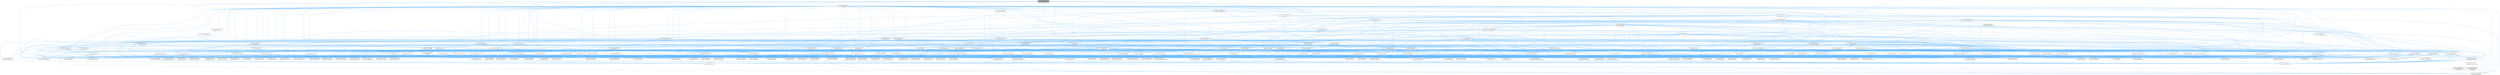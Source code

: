 digraph "/home/runner/work/doxygen/doxygen/src/utf8.h"
{
 // INTERACTIVE_SVG=YES
 // LATEX_PDF_SIZE
  bgcolor="transparent";
  edge [fontname=Helvetica,fontsize=10,labelfontname=Helvetica,labelfontsize=10];
  node [fontname=Helvetica,fontsize=10,shape=box,height=0.2,width=0.4];
  Node1 [label="/home/runner/work/doxygen\l/doxygen/src/utf8.h",height=0.2,width=0.4,color="gray40", fillcolor="grey60", style="filled", fontcolor="black",tooltip="Various UTF8 related helper functions."];
  Node1 -> Node2 [dir="back",color="steelblue1",style="solid"];
  Node2 [label="/home/runner/work/doxygen\l/doxygen/src/definition.cpp",height=0.2,width=0.4,color="grey40", fillcolor="white", style="filled",URL="$d3/dea/definition_8cpp.html",tooltip=" "];
  Node1 -> Node3 [dir="back",color="steelblue1",style="solid"];
  Node3 [label="/home/runner/work/doxygen\l/doxygen/src/filename.h",height=0.2,width=0.4,color="grey40", fillcolor="white", style="filled",URL="$dc/dd6/filename_8h.html",tooltip=" "];
  Node3 -> Node4 [dir="back",color="steelblue1",style="solid"];
  Node4 [label="/home/runner/work/doxygen\l/doxygen/src/code.l",height=0.2,width=0.4,color="grey40", fillcolor="white", style="filled",URL="$da/d1f/code_8l.html",tooltip=" "];
  Node3 -> Node5 [dir="back",color="steelblue1",style="solid"];
  Node5 [label="/home/runner/work/doxygen\l/doxygen/src/context.cpp",height=0.2,width=0.4,color="grey40", fillcolor="white", style="filled",URL="$db/d12/context_8cpp.html",tooltip=" "];
  Node3 -> Node6 [dir="back",color="steelblue1",style="solid"];
  Node6 [label="/home/runner/work/doxygen\l/doxygen/src/defgen.cpp",height=0.2,width=0.4,color="grey40", fillcolor="white", style="filled",URL="$d3/d17/defgen_8cpp.html",tooltip=" "];
  Node3 -> Node7 [dir="back",color="steelblue1",style="solid"];
  Node7 [label="/home/runner/work/doxygen\l/doxygen/src/dirdef.cpp",height=0.2,width=0.4,color="grey40", fillcolor="white", style="filled",URL="$d8/d52/dirdef_8cpp.html",tooltip=" "];
  Node3 -> Node8 [dir="back",color="steelblue1",style="solid"];
  Node8 [label="/home/runner/work/doxygen\l/doxygen/src/docbookgen.cpp",height=0.2,width=0.4,color="grey40", fillcolor="white", style="filled",URL="$d8/d29/docbookgen_8cpp.html",tooltip=" "];
  Node3 -> Node9 [dir="back",color="steelblue1",style="solid"];
  Node9 [label="/home/runner/work/doxygen\l/doxygen/src/docbookvisitor.cpp",height=0.2,width=0.4,color="grey40", fillcolor="white", style="filled",URL="$dc/d05/docbookvisitor_8cpp.html",tooltip=" "];
  Node3 -> Node10 [dir="back",color="steelblue1",style="solid"];
  Node10 [label="/home/runner/work/doxygen\l/doxygen/src/doxygen.cpp",height=0.2,width=0.4,color="grey40", fillcolor="white", style="filled",URL="$dc/d98/doxygen_8cpp.html",tooltip=" "];
  Node3 -> Node11 [dir="back",color="steelblue1",style="solid"];
  Node11 [label="/home/runner/work/doxygen\l/doxygen/src/filedef.cpp",height=0.2,width=0.4,color="grey40", fillcolor="white", style="filled",URL="$d6/ddc/filedef_8cpp.html",tooltip=" "];
  Node3 -> Node12 [dir="back",color="steelblue1",style="solid"];
  Node12 [label="/home/runner/work/doxygen\l/doxygen/src/index.cpp",height=0.2,width=0.4,color="grey40", fillcolor="white", style="filled",URL="$db/d14/index_8cpp.html",tooltip="This file contains functions for the various index pages."];
  Node3 -> Node13 [dir="back",color="steelblue1",style="solid"];
  Node13 [label="/home/runner/work/doxygen\l/doxygen/src/latexgen.cpp",height=0.2,width=0.4,color="grey40", fillcolor="white", style="filled",URL="$d4/d42/latexgen_8cpp.html",tooltip=" "];
  Node3 -> Node14 [dir="back",color="steelblue1",style="solid"];
  Node14 [label="/home/runner/work/doxygen\l/doxygen/src/perlmodgen.cpp",height=0.2,width=0.4,color="grey40", fillcolor="white", style="filled",URL="$de/dd0/perlmodgen_8cpp.html",tooltip=" "];
  Node3 -> Node15 [dir="back",color="steelblue1",style="solid"];
  Node15 [label="/home/runner/work/doxygen\l/doxygen/src/rtfgen.cpp",height=0.2,width=0.4,color="grey40", fillcolor="white", style="filled",URL="$d0/d9c/rtfgen_8cpp.html",tooltip=" "];
  Node3 -> Node16 [dir="back",color="steelblue1",style="solid"];
  Node16 [label="/home/runner/work/doxygen\l/doxygen/src/searchindex_js.cpp",height=0.2,width=0.4,color="grey40", fillcolor="white", style="filled",URL="$d9/d2f/searchindex__js_8cpp.html",tooltip=" "];
  Node3 -> Node17 [dir="back",color="steelblue1",style="solid"];
  Node17 [label="/home/runner/work/doxygen\l/doxygen/src/tagreader.cpp",height=0.2,width=0.4,color="grey40", fillcolor="white", style="filled",URL="$d4/d7b/tagreader_8cpp.html",tooltip=" "];
  Node3 -> Node18 [dir="back",color="steelblue1",style="solid"];
  Node18 [label="/home/runner/work/doxygen\l/doxygen/src/util.cpp",height=0.2,width=0.4,color="grey40", fillcolor="white", style="filled",URL="$df/d2d/util_8cpp.html",tooltip=" "];
  Node3 -> Node19 [dir="back",color="steelblue1",style="solid"];
  Node19 [label="/home/runner/work/doxygen\l/doxygen/src/vhdldocgen.cpp",height=0.2,width=0.4,color="grey40", fillcolor="white", style="filled",URL="$de/dea/vhdldocgen_8cpp.html",tooltip=" "];
  Node3 -> Node20 [dir="back",color="steelblue1",style="solid"];
  Node20 [label="/home/runner/work/doxygen\l/doxygen/src/xmldocvisitor.cpp",height=0.2,width=0.4,color="grey40", fillcolor="white", style="filled",URL="$dd/db6/xmldocvisitor_8cpp.html",tooltip=" "];
  Node3 -> Node21 [dir="back",color="steelblue1",style="solid"];
  Node21 [label="/home/runner/work/doxygen\l/doxygen/src/xmlgen.cpp",height=0.2,width=0.4,color="grey40", fillcolor="white", style="filled",URL="$d0/dc3/xmlgen_8cpp.html",tooltip=" "];
  Node1 -> Node22 [dir="back",color="steelblue1",style="solid"];
  Node22 [label="/home/runner/work/doxygen\l/doxygen/src/htmlgen.cpp",height=0.2,width=0.4,color="grey40", fillcolor="white", style="filled",URL="$d8/d6e/htmlgen_8cpp.html",tooltip=" "];
  Node1 -> Node12 [dir="back",color="steelblue1",style="solid"];
  Node1 -> Node13 [dir="back",color="steelblue1",style="solid"];
  Node1 -> Node23 [dir="back",color="steelblue1",style="solid"];
  Node23 [label="/home/runner/work/doxygen\l/doxygen/src/mangen.cpp",height=0.2,width=0.4,color="grey40", fillcolor="white", style="filled",URL="$d7/de7/mangen_8cpp.html",tooltip=" "];
  Node1 -> Node24 [dir="back",color="steelblue1",style="solid"];
  Node24 [label="/home/runner/work/doxygen\l/doxygen/src/markdown.cpp",height=0.2,width=0.4,color="grey40", fillcolor="white", style="filled",URL="$de/d04/markdown_8cpp.html",tooltip=" "];
  Node1 -> Node25 [dir="back",color="steelblue1",style="solid"];
  Node25 [label="/home/runner/work/doxygen\l/doxygen/src/qcstring.h",height=0.2,width=0.4,color="grey40", fillcolor="white", style="filled",URL="$d7/d5c/qcstring_8h.html",tooltip=" "];
  Node25 -> Node26 [dir="back",color="steelblue1",style="solid"];
  Node26 [label="/home/runner/work/doxygen\l/doxygen/src/arguments.h",height=0.2,width=0.4,color="grey40", fillcolor="white", style="filled",URL="$df/d9b/arguments_8h.html",tooltip=" "];
  Node26 -> Node27 [dir="back",color="steelblue1",style="solid"];
  Node27 [label="/home/runner/work/doxygen\l/doxygen/src/arguments.cpp",height=0.2,width=0.4,color="grey40", fillcolor="white", style="filled",URL="$d4/dd4/arguments_8cpp.html",tooltip=" "];
  Node26 -> Node28 [dir="back",color="steelblue1",style="solid"];
  Node28 [label="/home/runner/work/doxygen\l/doxygen/src/classdef.cpp",height=0.2,width=0.4,color="grey40", fillcolor="white", style="filled",URL="$de/d89/classdef_8cpp.html",tooltip=" "];
  Node26 -> Node29 [dir="back",color="steelblue1",style="solid"];
  Node29 [label="/home/runner/work/doxygen\l/doxygen/src/classdef.h",height=0.2,width=0.4,color="grey40", fillcolor="white", style="filled",URL="$d1/da6/classdef_8h.html",tooltip=" "];
  Node29 -> Node28 [dir="back",color="steelblue1",style="solid"];
  Node29 -> Node30 [dir="back",color="steelblue1",style="solid"];
  Node30 [label="/home/runner/work/doxygen\l/doxygen/src/classlist.h",height=0.2,width=0.4,color="grey40", fillcolor="white", style="filled",URL="$d2/df8/classlist_8h.html",tooltip=" "];
  Node30 -> Node28 [dir="back",color="steelblue1",style="solid"];
  Node30 -> Node31 [dir="back",color="steelblue1",style="solid"];
  Node31 [label="/home/runner/work/doxygen\l/doxygen/src/classlist.cpp",height=0.2,width=0.4,color="grey40", fillcolor="white", style="filled",URL="$d6/d10/classlist_8cpp.html",tooltip=" "];
  Node30 -> Node4 [dir="back",color="steelblue1",style="solid"];
  Node30 -> Node5 [dir="back",color="steelblue1",style="solid"];
  Node30 -> Node6 [dir="back",color="steelblue1",style="solid"];
  Node30 -> Node32 [dir="back",color="steelblue1",style="solid"];
  Node32 [label="/home/runner/work/doxygen\l/doxygen/src/diagram.cpp",height=0.2,width=0.4,color="grey40", fillcolor="white", style="filled",URL="$da/d0d/diagram_8cpp.html",tooltip=" "];
  Node30 -> Node8 [dir="back",color="steelblue1",style="solid"];
  Node30 -> Node33 [dir="back",color="steelblue1",style="solid"];
  Node33 [label="/home/runner/work/doxygen\l/doxygen/src/docparser.cpp",height=0.2,width=0.4,color="grey40", fillcolor="white", style="filled",URL="$da/d17/docparser_8cpp.html",tooltip=" "];
  Node30 -> Node34 [dir="back",color="steelblue1",style="solid"];
  Node34 [label="/home/runner/work/doxygen\l/doxygen/src/dotgfxhierarchytable.cpp",height=0.2,width=0.4,color="grey40", fillcolor="white", style="filled",URL="$d4/d09/dotgfxhierarchytable_8cpp.html",tooltip=" "];
  Node30 -> Node35 [dir="back",color="steelblue1",style="solid"];
  Node35 [label="/home/runner/work/doxygen\l/doxygen/src/dotgroupcollaboration.cpp",height=0.2,width=0.4,color="grey40", fillcolor="white", style="filled",URL="$d1/d86/dotgroupcollaboration_8cpp.html",tooltip=" "];
  Node30 -> Node10 [dir="back",color="steelblue1",style="solid"];
  Node30 -> Node11 [dir="back",color="steelblue1",style="solid"];
  Node30 -> Node36 [dir="back",color="steelblue1",style="solid"];
  Node36 [label="/home/runner/work/doxygen\l/doxygen/src/fortrancode.l",height=0.2,width=0.4,color="grey40", fillcolor="white", style="filled",URL="$d9/d5b/fortrancode_8l.html",tooltip=" "];
  Node30 -> Node37 [dir="back",color="steelblue1",style="solid"];
  Node37 [label="/home/runner/work/doxygen\l/doxygen/src/groupdef.cpp",height=0.2,width=0.4,color="grey40", fillcolor="white", style="filled",URL="$d6/d42/groupdef_8cpp.html",tooltip=" "];
  Node30 -> Node12 [dir="back",color="steelblue1",style="solid"];
  Node30 -> Node13 [dir="back",color="steelblue1",style="solid"];
  Node30 -> Node38 [dir="back",color="steelblue1",style="solid"];
  Node38 [label="/home/runner/work/doxygen\l/doxygen/src/namespacedef.cpp",height=0.2,width=0.4,color="grey40", fillcolor="white", style="filled",URL="$d7/d1c/namespacedef_8cpp.html",tooltip=" "];
  Node30 -> Node14 [dir="back",color="steelblue1",style="solid"];
  Node30 -> Node39 [dir="back",color="steelblue1",style="solid"];
  Node39 [label="/home/runner/work/doxygen\l/doxygen/src/pycode.l",height=0.2,width=0.4,color="grey40", fillcolor="white", style="filled",URL="$d3/ded/pycode_8l.html",tooltip=" "];
  Node30 -> Node15 [dir="back",color="steelblue1",style="solid"];
  Node30 -> Node16 [dir="back",color="steelblue1",style="solid"];
  Node30 -> Node18 [dir="back",color="steelblue1",style="solid"];
  Node30 -> Node19 [dir="back",color="steelblue1",style="solid"];
  Node30 -> Node21 [dir="back",color="steelblue1",style="solid"];
  Node29 -> Node40 [dir="back",color="steelblue1",style="solid"];
  Node40 [label="/home/runner/work/doxygen\l/doxygen/src/context.h",height=0.2,width=0.4,color="grey40", fillcolor="white", style="filled",URL="$dc/d1e/context_8h.html",tooltip=" "];
  Node40 -> Node5 [dir="back",color="steelblue1",style="solid"];
  Node40 -> Node10 [dir="back",color="steelblue1",style="solid"];
  Node29 -> Node32 [dir="back",color="steelblue1",style="solid"];
  Node29 -> Node8 [dir="back",color="steelblue1",style="solid"];
  Node29 -> Node41 [dir="back",color="steelblue1",style="solid"];
  Node41 [label="/home/runner/work/doxygen\l/doxygen/src/docsets.cpp",height=0.2,width=0.4,color="grey40", fillcolor="white", style="filled",URL="$d7/d8f/docsets_8cpp.html",tooltip=" "];
  Node29 -> Node42 [dir="back",color="steelblue1",style="solid"];
  Node42 [label="/home/runner/work/doxygen\l/doxygen/src/dotclassgraph.h",height=0.2,width=0.4,color="grey40", fillcolor="white", style="filled",URL="$d5/d04/dotclassgraph_8h.html",tooltip=" "];
  Node42 -> Node28 [dir="back",color="steelblue1",style="solid"];
  Node42 -> Node5 [dir="back",color="steelblue1",style="solid"];
  Node42 -> Node6 [dir="back",color="steelblue1",style="solid"];
  Node42 -> Node8 [dir="back",color="steelblue1",style="solid"];
  Node42 -> Node43 [dir="back",color="steelblue1",style="solid"];
  Node43 [label="/home/runner/work/doxygen\l/doxygen/src/dotclassgraph.cpp",height=0.2,width=0.4,color="grey40", fillcolor="white", style="filled",URL="$d4/dcd/dotclassgraph_8cpp.html",tooltip=" "];
  Node42 -> Node22 [dir="back",color="steelblue1",style="solid"];
  Node42 -> Node13 [dir="back",color="steelblue1",style="solid"];
  Node42 -> Node15 [dir="back",color="steelblue1",style="solid"];
  Node42 -> Node21 [dir="back",color="steelblue1",style="solid"];
  Node29 -> Node44 [dir="back",color="steelblue1",style="solid"];
  Node44 [label="/home/runner/work/doxygen\l/doxygen/src/dotgfxhierarchytable.h",height=0.2,width=0.4,color="grey40", fillcolor="white", style="filled",URL="$d2/de7/dotgfxhierarchytable_8h.html",tooltip=" "];
  Node44 -> Node5 [dir="back",color="steelblue1",style="solid"];
  Node44 -> Node40 [dir="back",color="steelblue1",style="solid"];
  Node44 -> Node34 [dir="back",color="steelblue1",style="solid"];
  Node44 -> Node22 [dir="back",color="steelblue1",style="solid"];
  Node44 -> Node12 [dir="back",color="steelblue1",style="solid"];
  Node29 -> Node45 [dir="back",color="steelblue1",style="solid"];
  Node45 [label="/home/runner/work/doxygen\l/doxygen/src/dotnode.cpp",height=0.2,width=0.4,color="grey40", fillcolor="white", style="filled",URL="$df/d58/dotnode_8cpp.html",tooltip=" "];
  Node29 -> Node11 [dir="back",color="steelblue1",style="solid"];
  Node29 -> Node46 [dir="back",color="steelblue1",style="solid"];
  Node46 [label="/home/runner/work/doxygen\l/doxygen/src/ftvhelp.cpp",height=0.2,width=0.4,color="grey40", fillcolor="white", style="filled",URL="$db/d41/ftvhelp_8cpp.html",tooltip=" "];
  Node29 -> Node37 [dir="back",color="steelblue1",style="solid"];
  Node29 -> Node47 [dir="back",color="steelblue1",style="solid"];
  Node47 [label="/home/runner/work/doxygen\l/doxygen/src/memberdef.h",height=0.2,width=0.4,color="grey40", fillcolor="white", style="filled",URL="$d4/d46/memberdef_8h.html",tooltip=" "];
  Node47 -> Node8 [dir="back",color="steelblue1",style="solid"];
  Node47 -> Node41 [dir="back",color="steelblue1",style="solid"];
  Node47 -> Node48 [dir="back",color="steelblue1",style="solid"];
  Node48 [label="/home/runner/work/doxygen\l/doxygen/src/dotcallgraph.h",height=0.2,width=0.4,color="grey40", fillcolor="white", style="filled",URL="$dc/dcf/dotcallgraph_8h.html",tooltip=" "];
  Node48 -> Node5 [dir="back",color="steelblue1",style="solid"];
  Node48 -> Node8 [dir="back",color="steelblue1",style="solid"];
  Node48 -> Node49 [dir="back",color="steelblue1",style="solid"];
  Node49 [label="/home/runner/work/doxygen\l/doxygen/src/dotcallgraph.cpp",height=0.2,width=0.4,color="grey40", fillcolor="white", style="filled",URL="$d4/dd5/dotcallgraph_8cpp.html",tooltip=" "];
  Node48 -> Node22 [dir="back",color="steelblue1",style="solid"];
  Node48 -> Node13 [dir="back",color="steelblue1",style="solid"];
  Node48 -> Node50 [dir="back",color="steelblue1",style="solid"];
  Node50 [label="/home/runner/work/doxygen\l/doxygen/src/memberdef.cpp",height=0.2,width=0.4,color="grey40", fillcolor="white", style="filled",URL="$d0/d72/memberdef_8cpp.html",tooltip=" "];
  Node48 -> Node15 [dir="back",color="steelblue1",style="solid"];
  Node47 -> Node11 [dir="back",color="steelblue1",style="solid"];
  Node47 -> Node51 [dir="back",color="steelblue1",style="solid"];
  Node51 [label="/home/runner/work/doxygen\l/doxygen/src/htmldocvisitor.cpp",height=0.2,width=0.4,color="grey40", fillcolor="white", style="filled",URL="$da/db0/htmldocvisitor_8cpp.html",tooltip=" "];
  Node47 -> Node52 [dir="back",color="steelblue1",style="solid"];
  Node52 [label="/home/runner/work/doxygen\l/doxygen/src/htmlhelp.cpp",height=0.2,width=0.4,color="grey40", fillcolor="white", style="filled",URL="$d3/d4b/htmlhelp_8cpp.html",tooltip=" "];
  Node47 -> Node50 [dir="back",color="steelblue1",style="solid"];
  Node47 -> Node53 [dir="back",color="steelblue1",style="solid"];
  Node53 [label="/home/runner/work/doxygen\l/doxygen/src/memberlist.h",height=0.2,width=0.4,color="grey40", fillcolor="white", style="filled",URL="$dd/d78/memberlist_8h.html",tooltip=" "];
  Node53 -> Node28 [dir="back",color="steelblue1",style="solid"];
  Node53 -> Node40 [dir="back",color="steelblue1",style="solid"];
  Node53 -> Node6 [dir="back",color="steelblue1",style="solid"];
  Node53 -> Node2 [dir="back",color="steelblue1",style="solid"];
  Node53 -> Node8 [dir="back",color="steelblue1",style="solid"];
  Node53 -> Node49 [dir="back",color="steelblue1",style="solid"];
  Node53 -> Node45 [dir="back",color="steelblue1",style="solid"];
  Node53 -> Node10 [dir="back",color="steelblue1",style="solid"];
  Node53 -> Node54 [dir="back",color="steelblue1",style="solid"];
  Node54 [label="/home/runner/work/doxygen\l/doxygen/src/doxygen.h",height=0.2,width=0.4,color="grey40", fillcolor="white", style="filled",URL="$d1/da1/doxygen_8h.html",tooltip=" "];
  Node54 -> Node28 [dir="back",color="steelblue1",style="solid"];
  Node54 -> Node31 [dir="back",color="steelblue1",style="solid"];
  Node54 -> Node4 [dir="back",color="steelblue1",style="solid"];
  Node54 -> Node55 [dir="back",color="steelblue1",style="solid"];
  Node55 [label="/home/runner/work/doxygen\l/doxygen/src/commentcnv.l",height=0.2,width=0.4,color="grey40", fillcolor="white", style="filled",URL="$d0/d47/commentcnv_8l.html",tooltip=" "];
  Node54 -> Node56 [dir="back",color="steelblue1",style="solid"];
  Node56 [label="/home/runner/work/doxygen\l/doxygen/src/commentscan.l",height=0.2,width=0.4,color="grey40", fillcolor="white", style="filled",URL="$d7/d5f/commentscan_8l.html",tooltip=" "];
  Node54 -> Node57 [dir="back",color="steelblue1",style="solid"];
  Node57 [label="/home/runner/work/doxygen\l/doxygen/src/conceptdef.cpp",height=0.2,width=0.4,color="grey40", fillcolor="white", style="filled",URL="$d8/d0a/conceptdef_8cpp.html",tooltip=" "];
  Node54 -> Node5 [dir="back",color="steelblue1",style="solid"];
  Node54 -> Node6 [dir="back",color="steelblue1",style="solid"];
  Node54 -> Node2 [dir="back",color="steelblue1",style="solid"];
  Node54 -> Node32 [dir="back",color="steelblue1",style="solid"];
  Node54 -> Node7 [dir="back",color="steelblue1",style="solid"];
  Node54 -> Node8 [dir="back",color="steelblue1",style="solid"];
  Node54 -> Node9 [dir="back",color="steelblue1",style="solid"];
  Node54 -> Node58 [dir="back",color="steelblue1",style="solid"];
  Node58 [label="/home/runner/work/doxygen\l/doxygen/src/docgroup.cpp",height=0.2,width=0.4,color="grey40", fillcolor="white", style="filled",URL="$d3/d36/docgroup_8cpp.html",tooltip=" "];
  Node54 -> Node59 [dir="back",color="steelblue1",style="solid"];
  Node59 [label="/home/runner/work/doxygen\l/doxygen/src/docnode.cpp",height=0.2,width=0.4,color="grey40", fillcolor="white", style="filled",URL="$d0/d2b/docnode_8cpp.html",tooltip=" "];
  Node54 -> Node33 [dir="back",color="steelblue1",style="solid"];
  Node54 -> Node41 [dir="back",color="steelblue1",style="solid"];
  Node54 -> Node60 [dir="back",color="steelblue1",style="solid"];
  Node60 [label="/home/runner/work/doxygen\l/doxygen/src/doctokenizer.l",height=0.2,width=0.4,color="grey40", fillcolor="white", style="filled",URL="$d1/d39/doctokenizer_8l.html",tooltip=" "];
  Node54 -> Node61 [dir="back",color="steelblue1",style="solid"];
  Node61 [label="/home/runner/work/doxygen\l/doxygen/src/docvisitor.cpp",height=0.2,width=0.4,color="grey40", fillcolor="white", style="filled",URL="$da/d39/docvisitor_8cpp.html",tooltip=" "];
  Node54 -> Node62 [dir="back",color="steelblue1",style="solid"];
  Node62 [label="/home/runner/work/doxygen\l/doxygen/src/dot.cpp",height=0.2,width=0.4,color="grey40", fillcolor="white", style="filled",URL="$de/daa/dot_8cpp.html",tooltip=" "];
  Node54 -> Node63 [dir="back",color="steelblue1",style="solid"];
  Node63 [label="/home/runner/work/doxygen\l/doxygen/src/dot.h",height=0.2,width=0.4,color="grey40", fillcolor="white", style="filled",URL="$d6/d4a/dot_8h.html",tooltip=" "];
  Node63 -> Node28 [dir="back",color="steelblue1",style="solid"];
  Node63 -> Node5 [dir="back",color="steelblue1",style="solid"];
  Node63 -> Node6 [dir="back",color="steelblue1",style="solid"];
  Node63 -> Node7 [dir="back",color="steelblue1",style="solid"];
  Node63 -> Node8 [dir="back",color="steelblue1",style="solid"];
  Node63 -> Node9 [dir="back",color="steelblue1",style="solid"];
  Node63 -> Node62 [dir="back",color="steelblue1",style="solid"];
  Node63 -> Node64 [dir="back",color="steelblue1",style="solid"];
  Node64 [label="/home/runner/work/doxygen\l/doxygen/src/dotfilepatcher.cpp",height=0.2,width=0.4,color="grey40", fillcolor="white", style="filled",URL="$d9/d92/dotfilepatcher_8cpp.html",tooltip=" "];
  Node63 -> Node65 [dir="back",color="steelblue1",style="solid"];
  Node65 [label="/home/runner/work/doxygen\l/doxygen/src/dotgraph.cpp",height=0.2,width=0.4,color="grey40", fillcolor="white", style="filled",URL="$de/d45/dotgraph_8cpp.html",tooltip=" "];
  Node63 -> Node66 [dir="back",color="steelblue1",style="solid"];
  Node66 [label="/home/runner/work/doxygen\l/doxygen/src/dotlegendgraph.cpp",height=0.2,width=0.4,color="grey40", fillcolor="white", style="filled",URL="$d4/d33/dotlegendgraph_8cpp.html",tooltip=" "];
  Node63 -> Node67 [dir="back",color="steelblue1",style="solid"];
  Node67 [label="/home/runner/work/doxygen\l/doxygen/src/dotrunner.cpp",height=0.2,width=0.4,color="grey40", fillcolor="white", style="filled",URL="$d1/dfe/dotrunner_8cpp.html",tooltip=" "];
  Node63 -> Node10 [dir="back",color="steelblue1",style="solid"];
  Node63 -> Node11 [dir="back",color="steelblue1",style="solid"];
  Node63 -> Node37 [dir="back",color="steelblue1",style="solid"];
  Node63 -> Node51 [dir="back",color="steelblue1",style="solid"];
  Node63 -> Node22 [dir="back",color="steelblue1",style="solid"];
  Node63 -> Node12 [dir="back",color="steelblue1",style="solid"];
  Node63 -> Node68 [dir="back",color="steelblue1",style="solid"];
  Node68 [label="/home/runner/work/doxygen\l/doxygen/src/latexdocvisitor.cpp",height=0.2,width=0.4,color="grey40", fillcolor="white", style="filled",URL="$d1/d4e/latexdocvisitor_8cpp.html",tooltip=" "];
  Node63 -> Node13 [dir="back",color="steelblue1",style="solid"];
  Node63 -> Node69 [dir="back",color="steelblue1",style="solid"];
  Node69 [label="/home/runner/work/doxygen\l/doxygen/src/mandocvisitor.cpp",height=0.2,width=0.4,color="grey40", fillcolor="white", style="filled",URL="$d8/dde/mandocvisitor_8cpp.html",tooltip=" "];
  Node63 -> Node50 [dir="back",color="steelblue1",style="solid"];
  Node63 -> Node70 [dir="back",color="steelblue1",style="solid"];
  Node70 [label="/home/runner/work/doxygen\l/doxygen/src/rtfdocvisitor.cpp",height=0.2,width=0.4,color="grey40", fillcolor="white", style="filled",URL="$de/d9a/rtfdocvisitor_8cpp.html",tooltip=" "];
  Node63 -> Node15 [dir="back",color="steelblue1",style="solid"];
  Node63 -> Node20 [dir="back",color="steelblue1",style="solid"];
  Node63 -> Node21 [dir="back",color="steelblue1",style="solid"];
  Node54 -> Node71 [dir="back",color="steelblue1",style="solid"];
  Node71 [label="/home/runner/work/doxygen\l/doxygen/src/dotdirdeps.cpp",height=0.2,width=0.4,color="grey40", fillcolor="white", style="filled",URL="$da/d45/dotdirdeps_8cpp.html",tooltip=" "];
  Node54 -> Node64 [dir="back",color="steelblue1",style="solid"];
  Node54 -> Node34 [dir="back",color="steelblue1",style="solid"];
  Node54 -> Node65 [dir="back",color="steelblue1",style="solid"];
  Node54 -> Node35 [dir="back",color="steelblue1",style="solid"];
  Node54 -> Node66 [dir="back",color="steelblue1",style="solid"];
  Node54 -> Node45 [dir="back",color="steelblue1",style="solid"];
  Node54 -> Node67 [dir="back",color="steelblue1",style="solid"];
  Node54 -> Node10 [dir="back",color="steelblue1",style="solid"];
  Node54 -> Node72 [dir="back",color="steelblue1",style="solid"];
  Node72 [label="/home/runner/work/doxygen\l/doxygen/src/eclipsehelp.cpp",height=0.2,width=0.4,color="grey40", fillcolor="white", style="filled",URL="$d8/d56/eclipsehelp_8cpp.html",tooltip=" "];
  Node54 -> Node73 [dir="back",color="steelblue1",style="solid"];
  Node73 [label="/home/runner/work/doxygen\l/doxygen/src/entry.cpp",height=0.2,width=0.4,color="grey40", fillcolor="white", style="filled",URL="$d2/dd2/entry_8cpp.html",tooltip=" "];
  Node54 -> Node11 [dir="back",color="steelblue1",style="solid"];
  Node54 -> Node74 [dir="back",color="steelblue1",style="solid"];
  Node74 [label="/home/runner/work/doxygen\l/doxygen/src/formula.cpp",height=0.2,width=0.4,color="grey40", fillcolor="white", style="filled",URL="$d7/d5b/formula_8cpp.html",tooltip=" "];
  Node54 -> Node36 [dir="back",color="steelblue1",style="solid"];
  Node54 -> Node75 [dir="back",color="steelblue1",style="solid"];
  Node75 [label="/home/runner/work/doxygen\l/doxygen/src/fortranscanner.l",height=0.2,width=0.4,color="grey40", fillcolor="white", style="filled",URL="$dd/d00/fortranscanner_8l.html",tooltip=" "];
  Node54 -> Node46 [dir="back",color="steelblue1",style="solid"];
  Node54 -> Node37 [dir="back",color="steelblue1",style="solid"];
  Node54 -> Node51 [dir="back",color="steelblue1",style="solid"];
  Node54 -> Node22 [dir="back",color="steelblue1",style="solid"];
  Node54 -> Node52 [dir="back",color="steelblue1",style="solid"];
  Node54 -> Node12 [dir="back",color="steelblue1",style="solid"];
  Node54 -> Node68 [dir="back",color="steelblue1",style="solid"];
  Node54 -> Node13 [dir="back",color="steelblue1",style="solid"];
  Node54 -> Node76 [dir="back",color="steelblue1",style="solid"];
  Node76 [label="/home/runner/work/doxygen\l/doxygen/src/layout.cpp",height=0.2,width=0.4,color="grey40", fillcolor="white", style="filled",URL="$db/d16/layout_8cpp.html",tooltip=" "];
  Node54 -> Node77 [dir="back",color="steelblue1",style="solid"];
  Node77 [label="/home/runner/work/doxygen\l/doxygen/src/lexcode.l",height=0.2,width=0.4,color="grey40", fillcolor="white", style="filled",URL="$d0/d7e/lexcode_8l.html",tooltip=" "];
  Node54 -> Node78 [dir="back",color="steelblue1",style="solid"];
  Node78 [label="/home/runner/work/doxygen\l/doxygen/src/main.cpp",height=0.2,width=0.4,color="grey40", fillcolor="white", style="filled",URL="$df/d0a/main_8cpp.html",tooltip="main entry point for doxygen"];
  Node54 -> Node69 [dir="back",color="steelblue1",style="solid"];
  Node54 -> Node23 [dir="back",color="steelblue1",style="solid"];
  Node54 -> Node24 [dir="back",color="steelblue1",style="solid"];
  Node54 -> Node50 [dir="back",color="steelblue1",style="solid"];
  Node54 -> Node79 [dir="back",color="steelblue1",style="solid"];
  Node79 [label="/home/runner/work/doxygen\l/doxygen/src/membergroup.cpp",height=0.2,width=0.4,color="grey40", fillcolor="white", style="filled",URL="$d6/d18/membergroup_8cpp.html",tooltip=" "];
  Node54 -> Node80 [dir="back",color="steelblue1",style="solid"];
  Node80 [label="/home/runner/work/doxygen\l/doxygen/src/memberlist.cpp",height=0.2,width=0.4,color="grey40", fillcolor="white", style="filled",URL="$d0/d14/memberlist_8cpp.html",tooltip=" "];
  Node54 -> Node81 [dir="back",color="steelblue1",style="solid"];
  Node81 [label="/home/runner/work/doxygen\l/doxygen/src/message.cpp",height=0.2,width=0.4,color="grey40", fillcolor="white", style="filled",URL="$d8/d6a/message_8cpp.html",tooltip=" "];
  Node54 -> Node82 [dir="back",color="steelblue1",style="solid"];
  Node82 [label="/home/runner/work/doxygen\l/doxygen/src/msc.cpp",height=0.2,width=0.4,color="grey40", fillcolor="white", style="filled",URL="$db/d33/msc_8cpp.html",tooltip=" "];
  Node54 -> Node38 [dir="back",color="steelblue1",style="solid"];
  Node54 -> Node83 [dir="back",color="steelblue1",style="solid"];
  Node83 [label="/home/runner/work/doxygen\l/doxygen/src/outputgen.cpp",height=0.2,width=0.4,color="grey40", fillcolor="white", style="filled",URL="$d0/d17/outputgen_8cpp.html",tooltip=" "];
  Node54 -> Node84 [dir="back",color="steelblue1",style="solid"];
  Node84 [label="/home/runner/work/doxygen\l/doxygen/src/outputlist.cpp",height=0.2,width=0.4,color="grey40", fillcolor="white", style="filled",URL="$db/dd8/outputlist_8cpp.html",tooltip=" "];
  Node54 -> Node85 [dir="back",color="steelblue1",style="solid"];
  Node85 [label="/home/runner/work/doxygen\l/doxygen/src/outputlist.h",height=0.2,width=0.4,color="grey40", fillcolor="white", style="filled",URL="$d2/db9/outputlist_8h.html",tooltip=" "];
  Node85 -> Node28 [dir="back",color="steelblue1",style="solid"];
  Node85 -> Node31 [dir="back",color="steelblue1",style="solid"];
  Node85 -> Node4 [dir="back",color="steelblue1",style="solid"];
  Node85 -> Node57 [dir="back",color="steelblue1",style="solid"];
  Node85 -> Node5 [dir="back",color="steelblue1",style="solid"];
  Node85 -> Node2 [dir="back",color="steelblue1",style="solid"];
  Node85 -> Node7 [dir="back",color="steelblue1",style="solid"];
  Node85 -> Node8 [dir="back",color="steelblue1",style="solid"];
  Node85 -> Node10 [dir="back",color="steelblue1",style="solid"];
  Node85 -> Node11 [dir="back",color="steelblue1",style="solid"];
  Node85 -> Node86 [dir="back",color="steelblue1",style="solid"];
  Node86 [label="/home/runner/work/doxygen\l/doxygen/src/fileparser.cpp",height=0.2,width=0.4,color="grey40", fillcolor="white", style="filled",URL="$d9/d74/fileparser_8cpp.html",tooltip=" "];
  Node85 -> Node36 [dir="back",color="steelblue1",style="solid"];
  Node85 -> Node46 [dir="back",color="steelblue1",style="solid"];
  Node85 -> Node37 [dir="back",color="steelblue1",style="solid"];
  Node85 -> Node51 [dir="back",color="steelblue1",style="solid"];
  Node85 -> Node22 [dir="back",color="steelblue1",style="solid"];
  Node85 -> Node12 [dir="back",color="steelblue1",style="solid"];
  Node85 -> Node68 [dir="back",color="steelblue1",style="solid"];
  Node85 -> Node13 [dir="back",color="steelblue1",style="solid"];
  Node85 -> Node77 [dir="back",color="steelblue1",style="solid"];
  Node85 -> Node23 [dir="back",color="steelblue1",style="solid"];
  Node85 -> Node50 [dir="back",color="steelblue1",style="solid"];
  Node85 -> Node79 [dir="back",color="steelblue1",style="solid"];
  Node85 -> Node80 [dir="back",color="steelblue1",style="solid"];
  Node85 -> Node38 [dir="back",color="steelblue1",style="solid"];
  Node85 -> Node84 [dir="back",color="steelblue1",style="solid"];
  Node85 -> Node87 [dir="back",color="steelblue1",style="solid"];
  Node87 [label="/home/runner/work/doxygen\l/doxygen/src/pagedef.cpp",height=0.2,width=0.4,color="grey40", fillcolor="white", style="filled",URL="$d9/db4/pagedef_8cpp.html",tooltip=" "];
  Node85 -> Node39 [dir="back",color="steelblue1",style="solid"];
  Node85 -> Node15 [dir="back",color="steelblue1",style="solid"];
  Node85 -> Node88 [dir="back",color="steelblue1",style="solid"];
  Node88 [label="/home/runner/work/doxygen\l/doxygen/src/sqlcode.l",height=0.2,width=0.4,color="grey40", fillcolor="white", style="filled",URL="$d2/dda/sqlcode_8l.html",tooltip=" "];
  Node85 -> Node89 [dir="back",color="steelblue1",style="solid"];
  Node89 [label="/home/runner/work/doxygen\l/doxygen/src/tooltip.cpp",height=0.2,width=0.4,color="grey40", fillcolor="white", style="filled",URL="$d7/d56/tooltip_8cpp.html",tooltip=" "];
  Node85 -> Node18 [dir="back",color="steelblue1",style="solid"];
  Node85 -> Node90 [dir="back",color="steelblue1",style="solid"];
  Node90 [label="/home/runner/work/doxygen\l/doxygen/src/vhdlcode.l",height=0.2,width=0.4,color="grey40", fillcolor="white", style="filled",URL="$d5/d6a/vhdlcode_8l.html",tooltip=" "];
  Node85 -> Node19 [dir="back",color="steelblue1",style="solid"];
  Node85 -> Node91 [dir="back",color="steelblue1",style="solid"];
  Node91 [label="/home/runner/work/doxygen\l/doxygen/src/vhdljjparser.cpp",height=0.2,width=0.4,color="grey40", fillcolor="white", style="filled",URL="$d1/d86/vhdljjparser_8cpp.html",tooltip=" "];
  Node85 -> Node92 [dir="back",color="steelblue1",style="solid"];
  Node92 [label="/home/runner/work/doxygen\l/doxygen/src/xmlcode.l",height=0.2,width=0.4,color="grey40", fillcolor="white", style="filled",URL="$dc/dc1/xmlcode_8l.html",tooltip=" "];
  Node85 -> Node21 [dir="back",color="steelblue1",style="solid"];
  Node54 -> Node87 [dir="back",color="steelblue1",style="solid"];
  Node54 -> Node14 [dir="back",color="steelblue1",style="solid"];
  Node54 -> Node93 [dir="back",color="steelblue1",style="solid"];
  Node93 [label="/home/runner/work/doxygen\l/doxygen/src/plantuml.cpp",height=0.2,width=0.4,color="grey40", fillcolor="white", style="filled",URL="$d7/d5b/plantuml_8cpp.html",tooltip=" "];
  Node54 -> Node94 [dir="back",color="steelblue1",style="solid"];
  Node94 [label="/home/runner/work/doxygen\l/doxygen/src/pre.l",height=0.2,width=0.4,color="grey40", fillcolor="white", style="filled",URL="$d0/da7/pre_8l.html",tooltip=" "];
  Node54 -> Node39 [dir="back",color="steelblue1",style="solid"];
  Node54 -> Node95 [dir="back",color="steelblue1",style="solid"];
  Node95 [label="/home/runner/work/doxygen\l/doxygen/src/pyscanner.l",height=0.2,width=0.4,color="grey40", fillcolor="white", style="filled",URL="$de/d2b/pyscanner_8l.html",tooltip=" "];
  Node54 -> Node96 [dir="back",color="steelblue1",style="solid"];
  Node96 [label="/home/runner/work/doxygen\l/doxygen/src/qhp.cpp",height=0.2,width=0.4,color="grey40", fillcolor="white", style="filled",URL="$d9/d45/qhp_8cpp.html",tooltip=" "];
  Node54 -> Node70 [dir="back",color="steelblue1",style="solid"];
  Node54 -> Node15 [dir="back",color="steelblue1",style="solid"];
  Node54 -> Node97 [dir="back",color="steelblue1",style="solid"];
  Node97 [label="/home/runner/work/doxygen\l/doxygen/src/scanner.l",height=0.2,width=0.4,color="grey40", fillcolor="white", style="filled",URL="$da/d11/scanner_8l.html",tooltip=" "];
  Node54 -> Node98 [dir="back",color="steelblue1",style="solid"];
  Node98 [label="/home/runner/work/doxygen\l/doxygen/src/searchindex.cpp",height=0.2,width=0.4,color="grey40", fillcolor="white", style="filled",URL="$d7/d79/searchindex_8cpp.html",tooltip=" "];
  Node54 -> Node16 [dir="back",color="steelblue1",style="solid"];
  Node54 -> Node88 [dir="back",color="steelblue1",style="solid"];
  Node54 -> Node99 [dir="back",color="steelblue1",style="solid"];
  Node99 [label="/home/runner/work/doxygen\l/doxygen/src/symbolresolver.cpp",height=0.2,width=0.4,color="grey40", fillcolor="white", style="filled",URL="$d2/d99/symbolresolver_8cpp.html",tooltip=" "];
  Node54 -> Node17 [dir="back",color="steelblue1",style="solid"];
  Node54 -> Node89 [dir="back",color="steelblue1",style="solid"];
  Node54 -> Node18 [dir="back",color="steelblue1",style="solid"];
  Node54 -> Node90 [dir="back",color="steelblue1",style="solid"];
  Node54 -> Node19 [dir="back",color="steelblue1",style="solid"];
  Node54 -> Node91 [dir="back",color="steelblue1",style="solid"];
  Node54 -> Node92 [dir="back",color="steelblue1",style="solid"];
  Node54 -> Node20 [dir="back",color="steelblue1",style="solid"];
  Node54 -> Node21 [dir="back",color="steelblue1",style="solid"];
  Node53 -> Node11 [dir="back",color="steelblue1",style="solid"];
  Node53 -> Node100 [dir="back",color="steelblue1",style="solid"];
  Node100 [label="/home/runner/work/doxygen\l/doxygen/src/filedef.h",height=0.2,width=0.4,color="grey40", fillcolor="white", style="filled",URL="$d4/d3a/filedef_8h.html",tooltip=" "];
  Node100 -> Node28 [dir="back",color="steelblue1",style="solid"];
  Node100 -> Node4 [dir="back",color="steelblue1",style="solid"];
  Node100 -> Node101 [dir="back",color="steelblue1",style="solid"];
  Node101 [label="/home/runner/work/doxygen\l/doxygen/src/conceptdef.h",height=0.2,width=0.4,color="grey40", fillcolor="white", style="filled",URL="$da/df1/conceptdef_8h.html",tooltip=" "];
  Node101 -> Node57 [dir="back",color="steelblue1",style="solid"];
  Node101 -> Node10 [dir="back",color="steelblue1",style="solid"];
  Node101 -> Node11 [dir="back",color="steelblue1",style="solid"];
  Node101 -> Node38 [dir="back",color="steelblue1",style="solid"];
  Node101 -> Node102 [dir="back",color="steelblue1",style="solid"];
  Node102 [label="/home/runner/work/doxygen\l/doxygen/src/util.h",height=0.2,width=0.4,color="grey40", fillcolor="white", style="filled",URL="$d8/d3c/util_8h.html",tooltip="A bunch of utility functions."];
  Node102 -> Node103 [dir="back",color="steelblue1",style="solid"];
  Node103 [label="/home/runner/work/doxygen\l/doxygen/src/cite.cpp",height=0.2,width=0.4,color="grey40", fillcolor="white", style="filled",URL="$d5/d0b/cite_8cpp.html",tooltip=" "];
  Node102 -> Node28 [dir="back",color="steelblue1",style="solid"];
  Node102 -> Node31 [dir="back",color="steelblue1",style="solid"];
  Node102 -> Node4 [dir="back",color="steelblue1",style="solid"];
  Node102 -> Node55 [dir="back",color="steelblue1",style="solid"];
  Node102 -> Node56 [dir="back",color="steelblue1",style="solid"];
  Node102 -> Node57 [dir="back",color="steelblue1",style="solid"];
  Node102 -> Node5 [dir="back",color="steelblue1",style="solid"];
  Node102 -> Node104 [dir="back",color="steelblue1",style="solid"];
  Node104 [label="/home/runner/work/doxygen\l/doxygen/src/declinfo.l",height=0.2,width=0.4,color="grey40", fillcolor="white", style="filled",URL="$d8/d0f/declinfo_8l.html",tooltip=" "];
  Node102 -> Node105 [dir="back",color="steelblue1",style="solid"];
  Node105 [label="/home/runner/work/doxygen\l/doxygen/src/defargs.l",height=0.2,width=0.4,color="grey40", fillcolor="white", style="filled",URL="$de/df3/defargs_8l.html",tooltip=" "];
  Node102 -> Node6 [dir="back",color="steelblue1",style="solid"];
  Node102 -> Node2 [dir="back",color="steelblue1",style="solid"];
  Node102 -> Node106 [dir="back",color="steelblue1",style="solid"];
  Node106 [label="/home/runner/work/doxygen\l/doxygen/src/dia.cpp",height=0.2,width=0.4,color="grey40", fillcolor="white", style="filled",URL="$d1/df5/dia_8cpp.html",tooltip=" "];
  Node102 -> Node32 [dir="back",color="steelblue1",style="solid"];
  Node102 -> Node7 [dir="back",color="steelblue1",style="solid"];
  Node102 -> Node8 [dir="back",color="steelblue1",style="solid"];
  Node102 -> Node9 [dir="back",color="steelblue1",style="solid"];
  Node102 -> Node58 [dir="back",color="steelblue1",style="solid"];
  Node102 -> Node59 [dir="back",color="steelblue1",style="solid"];
  Node102 -> Node33 [dir="back",color="steelblue1",style="solid"];
  Node102 -> Node41 [dir="back",color="steelblue1",style="solid"];
  Node102 -> Node61 [dir="back",color="steelblue1",style="solid"];
  Node102 -> Node62 [dir="back",color="steelblue1",style="solid"];
  Node102 -> Node49 [dir="back",color="steelblue1",style="solid"];
  Node102 -> Node43 [dir="back",color="steelblue1",style="solid"];
  Node102 -> Node71 [dir="back",color="steelblue1",style="solid"];
  Node102 -> Node64 [dir="back",color="steelblue1",style="solid"];
  Node102 -> Node34 [dir="back",color="steelblue1",style="solid"];
  Node102 -> Node65 [dir="back",color="steelblue1",style="solid"];
  Node102 -> Node35 [dir="back",color="steelblue1",style="solid"];
  Node102 -> Node107 [dir="back",color="steelblue1",style="solid"];
  Node107 [label="/home/runner/work/doxygen\l/doxygen/src/dotincldepgraph.cpp",height=0.2,width=0.4,color="grey40", fillcolor="white", style="filled",URL="$da/d57/dotincldepgraph_8cpp.html",tooltip=" "];
  Node102 -> Node66 [dir="back",color="steelblue1",style="solid"];
  Node102 -> Node45 [dir="back",color="steelblue1",style="solid"];
  Node102 -> Node67 [dir="back",color="steelblue1",style="solid"];
  Node102 -> Node10 [dir="back",color="steelblue1",style="solid"];
  Node102 -> Node72 [dir="back",color="steelblue1",style="solid"];
  Node102 -> Node108 [dir="back",color="steelblue1",style="solid"];
  Node108 [label="/home/runner/work/doxygen\l/doxygen/src/emoji.cpp",height=0.2,width=0.4,color="grey40", fillcolor="white", style="filled",URL="$d2/d38/emoji_8cpp.html",tooltip=" "];
  Node102 -> Node73 [dir="back",color="steelblue1",style="solid"];
  Node102 -> Node11 [dir="back",color="steelblue1",style="solid"];
  Node102 -> Node3 [dir="back",color="steelblue1",style="solid"];
  Node102 -> Node74 [dir="back",color="steelblue1",style="solid"];
  Node102 -> Node36 [dir="back",color="steelblue1",style="solid"];
  Node102 -> Node75 [dir="back",color="steelblue1",style="solid"];
  Node102 -> Node46 [dir="back",color="steelblue1",style="solid"];
  Node102 -> Node37 [dir="back",color="steelblue1",style="solid"];
  Node102 -> Node109 [dir="back",color="steelblue1",style="solid"];
  Node109 [label="/home/runner/work/doxygen\l/doxygen/src/htags.cpp",height=0.2,width=0.4,color="grey40", fillcolor="white", style="filled",URL="$d9/db7/htags_8cpp.html",tooltip=" "];
  Node102 -> Node51 [dir="back",color="steelblue1",style="solid"];
  Node102 -> Node22 [dir="back",color="steelblue1",style="solid"];
  Node102 -> Node52 [dir="back",color="steelblue1",style="solid"];
  Node102 -> Node12 [dir="back",color="steelblue1",style="solid"];
  Node102 -> Node110 [dir="back",color="steelblue1",style="solid"];
  Node110 [label="/home/runner/work/doxygen\l/doxygen/src/language.cpp",height=0.2,width=0.4,color="grey40", fillcolor="white", style="filled",URL="$d2/d48/language_8cpp.html",tooltip=" "];
  Node102 -> Node68 [dir="back",color="steelblue1",style="solid"];
  Node102 -> Node13 [dir="back",color="steelblue1",style="solid"];
  Node102 -> Node76 [dir="back",color="steelblue1",style="solid"];
  Node102 -> Node111 [dir="back",color="steelblue1",style="solid"];
  Node111 [label="/home/runner/work/doxygen\l/doxygen/src/lexscanner.l",height=0.2,width=0.4,color="grey40", fillcolor="white", style="filled",URL="$d4/d7d/lexscanner_8l.html",tooltip=" "];
  Node102 -> Node69 [dir="back",color="steelblue1",style="solid"];
  Node102 -> Node23 [dir="back",color="steelblue1",style="solid"];
  Node102 -> Node24 [dir="back",color="steelblue1",style="solid"];
  Node102 -> Node50 [dir="back",color="steelblue1",style="solid"];
  Node102 -> Node79 [dir="back",color="steelblue1",style="solid"];
  Node102 -> Node80 [dir="back",color="steelblue1",style="solid"];
  Node102 -> Node82 [dir="back",color="steelblue1",style="solid"];
  Node102 -> Node38 [dir="back",color="steelblue1",style="solid"];
  Node102 -> Node87 [dir="back",color="steelblue1",style="solid"];
  Node102 -> Node14 [dir="back",color="steelblue1",style="solid"];
  Node102 -> Node93 [dir="back",color="steelblue1",style="solid"];
  Node102 -> Node112 [dir="back",color="steelblue1",style="solid"];
  Node112 [label="/home/runner/work/doxygen\l/doxygen/src/portable.cpp",height=0.2,width=0.4,color="grey40", fillcolor="white", style="filled",URL="$d0/d1c/portable_8cpp.html",tooltip=" "];
  Node102 -> Node94 [dir="back",color="steelblue1",style="solid"];
  Node102 -> Node39 [dir="back",color="steelblue1",style="solid"];
  Node102 -> Node95 [dir="back",color="steelblue1",style="solid"];
  Node102 -> Node96 [dir="back",color="steelblue1",style="solid"];
  Node102 -> Node113 [dir="back",color="steelblue1",style="solid"];
  Node113 [label="/home/runner/work/doxygen\l/doxygen/src/reflist.cpp",height=0.2,width=0.4,color="grey40", fillcolor="white", style="filled",URL="$d4/d09/reflist_8cpp.html",tooltip=" "];
  Node102 -> Node114 [dir="back",color="steelblue1",style="solid"];
  Node114 [label="/home/runner/work/doxygen\l/doxygen/src/resourcemgr.cpp",height=0.2,width=0.4,color="grey40", fillcolor="white", style="filled",URL="$d6/dde/resourcemgr_8cpp.html",tooltip=" "];
  Node102 -> Node70 [dir="back",color="steelblue1",style="solid"];
  Node102 -> Node15 [dir="back",color="steelblue1",style="solid"];
  Node102 -> Node97 [dir="back",color="steelblue1",style="solid"];
  Node102 -> Node98 [dir="back",color="steelblue1",style="solid"];
  Node102 -> Node16 [dir="back",color="steelblue1",style="solid"];
  Node102 -> Node88 [dir="back",color="steelblue1",style="solid"];
  Node102 -> Node99 [dir="back",color="steelblue1",style="solid"];
  Node102 -> Node17 [dir="back",color="steelblue1",style="solid"];
  Node102 -> Node115 [dir="back",color="steelblue1",style="solid"];
  Node115 [label="/home/runner/work/doxygen\l/doxygen/src/template.cpp",height=0.2,width=0.4,color="grey40", fillcolor="white", style="filled",URL="$df/d54/template_8cpp.html",tooltip=" "];
  Node102 -> Node116 [dir="back",color="steelblue1",style="solid"];
  Node116 [label="/home/runner/work/doxygen\l/doxygen/src/textdocvisitor.cpp",height=0.2,width=0.4,color="grey40", fillcolor="white", style="filled",URL="$d3/da6/textdocvisitor_8cpp.html",tooltip=" "];
  Node102 -> Node89 [dir="back",color="steelblue1",style="solid"];
  Node102 -> Node18 [dir="back",color="steelblue1",style="solid"];
  Node102 -> Node90 [dir="back",color="steelblue1",style="solid"];
  Node102 -> Node19 [dir="back",color="steelblue1",style="solid"];
  Node102 -> Node91 [dir="back",color="steelblue1",style="solid"];
  Node102 -> Node117 [dir="back",color="steelblue1",style="solid"];
  Node117 [label="/home/runner/work/doxygen\l/doxygen/src/vhdljjparser.h",height=0.2,width=0.4,color="grey40", fillcolor="white", style="filled",URL="$d2/d55/vhdljjparser_8h.html",tooltip=" "];
  Node117 -> Node10 [dir="back",color="steelblue1",style="solid"];
  Node117 -> Node19 [dir="back",color="steelblue1",style="solid"];
  Node117 -> Node91 [dir="back",color="steelblue1",style="solid"];
  Node117 -> Node118 [dir="back",color="steelblue1",style="solid"];
  Node118 [label="/home/runner/work/doxygen\l/doxygen/vhdlparser/VhdlParser.h",height=0.2,width=0.4,color="grey40", fillcolor="white", style="filled",URL="$d5/df9/_vhdl_parser_8h.html",tooltip=" "];
  Node118 -> Node19 [dir="back",color="steelblue1",style="solid"];
  Node118 -> Node119 [dir="back",color="steelblue1",style="solid"];
  Node119 [label="/home/runner/work/doxygen\l/doxygen/vhdlparser/VhdlParser\lErrorHandler.hpp",height=0.2,width=0.4,color="grey40", fillcolor="white", style="filled",URL="$d2/dc3/_vhdl_parser_error_handler_8hpp.html",tooltip=" "];
  Node119 -> Node91 [dir="back",color="steelblue1",style="solid"];
  Node118 -> Node120 [dir="back",color="steelblue1",style="solid"];
  Node120 [label="/home/runner/work/doxygen\l/doxygen/vhdlparser/vhdlstring.h",height=0.2,width=0.4,color="grey40", fillcolor="white", style="filled",URL="$d9/d48/vhdlstring_8h.html",tooltip=" "];
  Node120 -> Node119 [dir="back",color="steelblue1",style="solid"];
  Node120 -> Node121 [dir="back",color="steelblue1",style="solid"];
  Node121 [label="/home/runner/work/doxygen\l/doxygen/vhdlparser/VhdlParser\lTokenManager.h",height=0.2,width=0.4,color="grey40", fillcolor="white", style="filled",URL="$d7/dad/_vhdl_parser_token_manager_8h.html",tooltip=" "];
  Node121 -> Node91 [dir="back",color="steelblue1",style="solid"];
  Node102 -> Node92 [dir="back",color="steelblue1",style="solid"];
  Node102 -> Node20 [dir="back",color="steelblue1",style="solid"];
  Node102 -> Node21 [dir="back",color="steelblue1",style="solid"];
  Node100 -> Node5 [dir="back",color="steelblue1",style="solid"];
  Node100 -> Node6 [dir="back",color="steelblue1",style="solid"];
  Node100 -> Node2 [dir="back",color="steelblue1",style="solid"];
  Node100 -> Node7 [dir="back",color="steelblue1",style="solid"];
  Node100 -> Node9 [dir="back",color="steelblue1",style="solid"];
  Node100 -> Node33 [dir="back",color="steelblue1",style="solid"];
  Node100 -> Node41 [dir="back",color="steelblue1",style="solid"];
  Node100 -> Node122 [dir="back",color="steelblue1",style="solid"];
  Node122 [label="/home/runner/work/doxygen\l/doxygen/src/dotincldepgraph.h",height=0.2,width=0.4,color="grey40", fillcolor="white", style="filled",URL="$dd/d8c/dotincldepgraph_8h.html",tooltip=" "];
  Node122 -> Node5 [dir="back",color="steelblue1",style="solid"];
  Node122 -> Node8 [dir="back",color="steelblue1",style="solid"];
  Node122 -> Node107 [dir="back",color="steelblue1",style="solid"];
  Node122 -> Node11 [dir="back",color="steelblue1",style="solid"];
  Node122 -> Node22 [dir="back",color="steelblue1",style="solid"];
  Node122 -> Node13 [dir="back",color="steelblue1",style="solid"];
  Node122 -> Node15 [dir="back",color="steelblue1",style="solid"];
  Node122 -> Node21 [dir="back",color="steelblue1",style="solid"];
  Node100 -> Node11 [dir="back",color="steelblue1",style="solid"];
  Node100 -> Node36 [dir="back",color="steelblue1",style="solid"];
  Node100 -> Node46 [dir="back",color="steelblue1",style="solid"];
  Node100 -> Node37 [dir="back",color="steelblue1",style="solid"];
  Node100 -> Node51 [dir="back",color="steelblue1",style="solid"];
  Node100 -> Node52 [dir="back",color="steelblue1",style="solid"];
  Node100 -> Node12 [dir="back",color="steelblue1",style="solid"];
  Node100 -> Node68 [dir="back",color="steelblue1",style="solid"];
  Node100 -> Node77 [dir="back",color="steelblue1",style="solid"];
  Node100 -> Node69 [dir="back",color="steelblue1",style="solid"];
  Node100 -> Node50 [dir="back",color="steelblue1",style="solid"];
  Node100 -> Node79 [dir="back",color="steelblue1",style="solid"];
  Node100 -> Node80 [dir="back",color="steelblue1",style="solid"];
  Node100 -> Node123 [dir="back",color="steelblue1",style="solid"];
  Node123 [label="/home/runner/work/doxygen\l/doxygen/src/namespacedef.h",height=0.2,width=0.4,color="grey40", fillcolor="white", style="filled",URL="$d7/d97/namespacedef_8h.html",tooltip=" "];
  Node123 -> Node28 [dir="back",color="steelblue1",style="solid"];
  Node123 -> Node4 [dir="back",color="steelblue1",style="solid"];
  Node123 -> Node57 [dir="back",color="steelblue1",style="solid"];
  Node123 -> Node5 [dir="back",color="steelblue1",style="solid"];
  Node123 -> Node6 [dir="back",color="steelblue1",style="solid"];
  Node123 -> Node2 [dir="back",color="steelblue1",style="solid"];
  Node123 -> Node8 [dir="back",color="steelblue1",style="solid"];
  Node123 -> Node59 [dir="back",color="steelblue1",style="solid"];
  Node123 -> Node33 [dir="back",color="steelblue1",style="solid"];
  Node123 -> Node41 [dir="back",color="steelblue1",style="solid"];
  Node123 -> Node35 [dir="back",color="steelblue1",style="solid"];
  Node123 -> Node10 [dir="back",color="steelblue1",style="solid"];
  Node123 -> Node11 [dir="back",color="steelblue1",style="solid"];
  Node123 -> Node36 [dir="back",color="steelblue1",style="solid"];
  Node123 -> Node37 [dir="back",color="steelblue1",style="solid"];
  Node123 -> Node12 [dir="back",color="steelblue1",style="solid"];
  Node123 -> Node13 [dir="back",color="steelblue1",style="solid"];
  Node123 -> Node50 [dir="back",color="steelblue1",style="solid"];
  Node123 -> Node79 [dir="back",color="steelblue1",style="solid"];
  Node123 -> Node80 [dir="back",color="steelblue1",style="solid"];
  Node123 -> Node38 [dir="back",color="steelblue1",style="solid"];
  Node123 -> Node87 [dir="back",color="steelblue1",style="solid"];
  Node123 -> Node14 [dir="back",color="steelblue1",style="solid"];
  Node123 -> Node39 [dir="back",color="steelblue1",style="solid"];
  Node123 -> Node15 [dir="back",color="steelblue1",style="solid"];
  Node123 -> Node16 [dir="back",color="steelblue1",style="solid"];
  Node123 -> Node99 [dir="back",color="steelblue1",style="solid"];
  Node123 -> Node18 [dir="back",color="steelblue1",style="solid"];
  Node123 -> Node19 [dir="back",color="steelblue1",style="solid"];
  Node123 -> Node21 [dir="back",color="steelblue1",style="solid"];
  Node100 -> Node94 [dir="back",color="steelblue1",style="solid"];
  Node100 -> Node39 [dir="back",color="steelblue1",style="solid"];
  Node100 -> Node70 [dir="back",color="steelblue1",style="solid"];
  Node100 -> Node98 [dir="back",color="steelblue1",style="solid"];
  Node100 -> Node88 [dir="back",color="steelblue1",style="solid"];
  Node100 -> Node17 [dir="back",color="steelblue1",style="solid"];
  Node100 -> Node89 [dir="back",color="steelblue1",style="solid"];
  Node100 -> Node18 [dir="back",color="steelblue1",style="solid"];
  Node100 -> Node90 [dir="back",color="steelblue1",style="solid"];
  Node100 -> Node92 [dir="back",color="steelblue1",style="solid"];
  Node100 -> Node20 [dir="back",color="steelblue1",style="solid"];
  Node53 -> Node37 [dir="back",color="steelblue1",style="solid"];
  Node53 -> Node12 [dir="back",color="steelblue1",style="solid"];
  Node53 -> Node50 [dir="back",color="steelblue1",style="solid"];
  Node53 -> Node79 [dir="back",color="steelblue1",style="solid"];
  Node53 -> Node80 [dir="back",color="steelblue1",style="solid"];
  Node53 -> Node38 [dir="back",color="steelblue1",style="solid"];
  Node53 -> Node14 [dir="back",color="steelblue1",style="solid"];
  Node53 -> Node18 [dir="back",color="steelblue1",style="solid"];
  Node53 -> Node19 [dir="back",color="steelblue1",style="solid"];
  Node53 -> Node21 [dir="back",color="steelblue1",style="solid"];
  Node47 -> Node124 [dir="back",color="steelblue1",style="solid"];
  Node124 [label="/home/runner/work/doxygen\l/doxygen/src/membername.h",height=0.2,width=0.4,color="grey40", fillcolor="white", style="filled",URL="$d7/dfc/membername_8h.html",tooltip=" "];
  Node124 -> Node28 [dir="back",color="steelblue1",style="solid"];
  Node124 -> Node4 [dir="back",color="steelblue1",style="solid"];
  Node124 -> Node5 [dir="back",color="steelblue1",style="solid"];
  Node124 -> Node8 [dir="back",color="steelblue1",style="solid"];
  Node124 -> Node10 [dir="back",color="steelblue1",style="solid"];
  Node124 -> Node36 [dir="back",color="steelblue1",style="solid"];
  Node124 -> Node37 [dir="back",color="steelblue1",style="solid"];
  Node124 -> Node50 [dir="back",color="steelblue1",style="solid"];
  Node124 -> Node38 [dir="back",color="steelblue1",style="solid"];
  Node124 -> Node14 [dir="back",color="steelblue1",style="solid"];
  Node124 -> Node39 [dir="back",color="steelblue1",style="solid"];
  Node124 -> Node16 [dir="back",color="steelblue1",style="solid"];
  Node124 -> Node88 [dir="back",color="steelblue1",style="solid"];
  Node124 -> Node18 [dir="back",color="steelblue1",style="solid"];
  Node124 -> Node90 [dir="back",color="steelblue1",style="solid"];
  Node124 -> Node19 [dir="back",color="steelblue1",style="solid"];
  Node124 -> Node92 [dir="back",color="steelblue1",style="solid"];
  Node124 -> Node21 [dir="back",color="steelblue1",style="solid"];
  Node47 -> Node96 [dir="back",color="steelblue1",style="solid"];
  Node47 -> Node19 [dir="back",color="steelblue1",style="solid"];
  Node47 -> Node21 [dir="back",color="steelblue1",style="solid"];
  Node29 -> Node79 [dir="back",color="steelblue1",style="solid"];
  Node29 -> Node80 [dir="back",color="steelblue1",style="solid"];
  Node29 -> Node38 [dir="back",color="steelblue1",style="solid"];
  Node29 -> Node14 [dir="back",color="steelblue1",style="solid"];
  Node29 -> Node16 [dir="back",color="steelblue1",style="solid"];
  Node29 -> Node125 [dir="back",color="steelblue1",style="solid"];
  Node125 [label="/home/runner/work/doxygen\l/doxygen/src/symbolresolver.h",height=0.2,width=0.4,color="grey40", fillcolor="white", style="filled",URL="$d9/db2/symbolresolver_8h.html",tooltip=" "];
  Node125 -> Node28 [dir="back",color="steelblue1",style="solid"];
  Node125 -> Node4 [dir="back",color="steelblue1",style="solid"];
  Node125 -> Node10 [dir="back",color="steelblue1",style="solid"];
  Node125 -> Node39 [dir="back",color="steelblue1",style="solid"];
  Node125 -> Node99 [dir="back",color="steelblue1",style="solid"];
  Node125 -> Node18 [dir="back",color="steelblue1",style="solid"];
  Node29 -> Node126 [dir="back",color="steelblue1",style="solid"];
  Node126 [label="/home/runner/work/doxygen\l/doxygen/src/translator.h",height=0.2,width=0.4,color="grey40", fillcolor="white", style="filled",URL="$d9/df1/translator_8h.html",tooltip=" "];
  Node126 -> Node110 [dir="back",color="steelblue1",style="solid"];
  Node126 -> Node127 [dir="back",color="steelblue1",style="solid"];
  Node127 [label="/home/runner/work/doxygen\l/doxygen/src/language.h",height=0.2,width=0.4,color="grey40", fillcolor="white", style="filled",URL="$d8/dce/language_8h.html",tooltip=" "];
  Node127 -> Node103 [dir="back",color="steelblue1",style="solid"];
  Node127 -> Node28 [dir="back",color="steelblue1",style="solid"];
  Node127 -> Node31 [dir="back",color="steelblue1",style="solid"];
  Node127 -> Node56 [dir="back",color="steelblue1",style="solid"];
  Node127 -> Node57 [dir="back",color="steelblue1",style="solid"];
  Node127 -> Node128 [dir="back",color="steelblue1",style="solid"];
  Node128 [label="/home/runner/work/doxygen\l/doxygen/src/configimpl.l",height=0.2,width=0.4,color="grey40", fillcolor="white", style="filled",URL="$d9/de3/configimpl_8l.html",tooltip=" "];
  Node127 -> Node5 [dir="back",color="steelblue1",style="solid"];
  Node127 -> Node129 [dir="back",color="steelblue1",style="solid"];
  Node129 [label="/home/runner/work/doxygen\l/doxygen/src/datetime.cpp",height=0.2,width=0.4,color="grey40", fillcolor="white", style="filled",URL="$d7/d14/datetime_8cpp.html",tooltip=" "];
  Node127 -> Node2 [dir="back",color="steelblue1",style="solid"];
  Node127 -> Node7 [dir="back",color="steelblue1",style="solid"];
  Node127 -> Node8 [dir="back",color="steelblue1",style="solid"];
  Node127 -> Node9 [dir="back",color="steelblue1",style="solid"];
  Node127 -> Node59 [dir="back",color="steelblue1",style="solid"];
  Node127 -> Node62 [dir="back",color="steelblue1",style="solid"];
  Node127 -> Node34 [dir="back",color="steelblue1",style="solid"];
  Node127 -> Node66 [dir="back",color="steelblue1",style="solid"];
  Node127 -> Node45 [dir="back",color="steelblue1",style="solid"];
  Node127 -> Node10 [dir="back",color="steelblue1",style="solid"];
  Node127 -> Node11 [dir="back",color="steelblue1",style="solid"];
  Node127 -> Node75 [dir="back",color="steelblue1",style="solid"];
  Node127 -> Node46 [dir="back",color="steelblue1",style="solid"];
  Node127 -> Node37 [dir="back",color="steelblue1",style="solid"];
  Node127 -> Node51 [dir="back",color="steelblue1",style="solid"];
  Node127 -> Node22 [dir="back",color="steelblue1",style="solid"];
  Node127 -> Node52 [dir="back",color="steelblue1",style="solid"];
  Node127 -> Node12 [dir="back",color="steelblue1",style="solid"];
  Node127 -> Node110 [dir="back",color="steelblue1",style="solid"];
  Node127 -> Node68 [dir="back",color="steelblue1",style="solid"];
  Node127 -> Node13 [dir="back",color="steelblue1",style="solid"];
  Node127 -> Node76 [dir="back",color="steelblue1",style="solid"];
  Node127 -> Node69 [dir="back",color="steelblue1",style="solid"];
  Node127 -> Node23 [dir="back",color="steelblue1",style="solid"];
  Node127 -> Node50 [dir="back",color="steelblue1",style="solid"];
  Node127 -> Node79 [dir="back",color="steelblue1",style="solid"];
  Node127 -> Node80 [dir="back",color="steelblue1",style="solid"];
  Node127 -> Node38 [dir="back",color="steelblue1",style="solid"];
  Node127 -> Node87 [dir="back",color="steelblue1",style="solid"];
  Node127 -> Node95 [dir="back",color="steelblue1",style="solid"];
  Node127 -> Node70 [dir="back",color="steelblue1",style="solid"];
  Node127 -> Node15 [dir="back",color="steelblue1",style="solid"];
  Node127 -> Node97 [dir="back",color="steelblue1",style="solid"];
  Node127 -> Node98 [dir="back",color="steelblue1",style="solid"];
  Node127 -> Node16 [dir="back",color="steelblue1",style="solid"];
  Node127 -> Node18 [dir="back",color="steelblue1",style="solid"];
  Node127 -> Node19 [dir="back",color="steelblue1",style="solid"];
  Node127 -> Node91 [dir="back",color="steelblue1",style="solid"];
  Node127 -> Node20 [dir="back",color="steelblue1",style="solid"];
  Node127 -> Node21 [dir="back",color="steelblue1",style="solid"];
  Node126 -> Node130 [dir="back",color="steelblue1",style="solid"];
  Node130 [label="/home/runner/work/doxygen\l/doxygen/src/translator\l_adapter.h",height=0.2,width=0.4,color="grey40", fillcolor="white", style="filled",URL="$da/de6/translator__adapter_8h.html",tooltip=" "];
  Node130 -> Node110 [dir="back",color="steelblue1",style="solid"];
  Node29 -> Node18 [dir="back",color="steelblue1",style="solid"];
  Node29 -> Node90 [dir="back",color="steelblue1",style="solid"];
  Node26 -> Node31 [dir="back",color="steelblue1",style="solid"];
  Node26 -> Node4 [dir="back",color="steelblue1",style="solid"];
  Node26 -> Node5 [dir="back",color="steelblue1",style="solid"];
  Node26 -> Node105 [dir="back",color="steelblue1",style="solid"];
  Node26 -> Node6 [dir="back",color="steelblue1",style="solid"];
  Node26 -> Node8 [dir="back",color="steelblue1",style="solid"];
  Node26 -> Node10 [dir="back",color="steelblue1",style="solid"];
  Node26 -> Node73 [dir="back",color="steelblue1",style="solid"];
  Node26 -> Node131 [dir="back",color="steelblue1",style="solid"];
  Node131 [label="/home/runner/work/doxygen\l/doxygen/src/entry.h",height=0.2,width=0.4,color="grey40", fillcolor="white", style="filled",URL="$d1/dc6/entry_8h.html",tooltip=" "];
  Node131 -> Node28 [dir="back",color="steelblue1",style="solid"];
  Node131 -> Node4 [dir="back",color="steelblue1",style="solid"];
  Node131 -> Node56 [dir="back",color="steelblue1",style="solid"];
  Node131 -> Node105 [dir="back",color="steelblue1",style="solid"];
  Node131 -> Node58 [dir="back",color="steelblue1",style="solid"];
  Node131 -> Node10 [dir="back",color="steelblue1",style="solid"];
  Node131 -> Node73 [dir="back",color="steelblue1",style="solid"];
  Node131 -> Node11 [dir="back",color="steelblue1",style="solid"];
  Node131 -> Node75 [dir="back",color="steelblue1",style="solid"];
  Node131 -> Node37 [dir="back",color="steelblue1",style="solid"];
  Node131 -> Node111 [dir="back",color="steelblue1",style="solid"];
  Node131 -> Node24 [dir="back",color="steelblue1",style="solid"];
  Node131 -> Node79 [dir="back",color="steelblue1",style="solid"];
  Node131 -> Node94 [dir="back",color="steelblue1",style="solid"];
  Node131 -> Node39 [dir="back",color="steelblue1",style="solid"];
  Node131 -> Node95 [dir="back",color="steelblue1",style="solid"];
  Node131 -> Node97 [dir="back",color="steelblue1",style="solid"];
  Node131 -> Node88 [dir="back",color="steelblue1",style="solid"];
  Node131 -> Node132 [dir="back",color="steelblue1",style="solid"];
  Node132 [label="/home/runner/work/doxygen\l/doxygen/src/stlsupport.cpp",height=0.2,width=0.4,color="grey40", fillcolor="white", style="filled",URL="$d9/da1/stlsupport_8cpp.html",tooltip=" "];
  Node131 -> Node17 [dir="back",color="steelblue1",style="solid"];
  Node131 -> Node18 [dir="back",color="steelblue1",style="solid"];
  Node131 -> Node90 [dir="back",color="steelblue1",style="solid"];
  Node131 -> Node133 [dir="back",color="steelblue1",style="solid"];
  Node133 [label="/home/runner/work/doxygen\l/doxygen/src/vhdldocgen.h",height=0.2,width=0.4,color="grey40", fillcolor="white", style="filled",URL="$dd/dec/vhdldocgen_8h.html",tooltip=" "];
  Node133 -> Node28 [dir="back",color="steelblue1",style="solid"];
  Node133 -> Node31 [dir="back",color="steelblue1",style="solid"];
  Node133 -> Node5 [dir="back",color="steelblue1",style="solid"];
  Node133 -> Node2 [dir="back",color="steelblue1",style="solid"];
  Node133 -> Node59 [dir="back",color="steelblue1",style="solid"];
  Node133 -> Node34 [dir="back",color="steelblue1",style="solid"];
  Node133 -> Node10 [dir="back",color="steelblue1",style="solid"];
  Node133 -> Node11 [dir="back",color="steelblue1",style="solid"];
  Node133 -> Node37 [dir="back",color="steelblue1",style="solid"];
  Node133 -> Node51 [dir="back",color="steelblue1",style="solid"];
  Node133 -> Node22 [dir="back",color="steelblue1",style="solid"];
  Node133 -> Node12 [dir="back",color="steelblue1",style="solid"];
  Node133 -> Node110 [dir="back",color="steelblue1",style="solid"];
  Node133 -> Node76 [dir="back",color="steelblue1",style="solid"];
  Node133 -> Node50 [dir="back",color="steelblue1",style="solid"];
  Node133 -> Node80 [dir="back",color="steelblue1",style="solid"];
  Node133 -> Node38 [dir="back",color="steelblue1",style="solid"];
  Node133 -> Node84 [dir="back",color="steelblue1",style="solid"];
  Node133 -> Node15 [dir="back",color="steelblue1",style="solid"];
  Node133 -> Node90 [dir="back",color="steelblue1",style="solid"];
  Node133 -> Node19 [dir="back",color="steelblue1",style="solid"];
  Node133 -> Node91 [dir="back",color="steelblue1",style="solid"];
  Node133 -> Node117 [dir="back",color="steelblue1",style="solid"];
  Node131 -> Node117 [dir="back",color="steelblue1",style="solid"];
  Node131 -> Node92 [dir="back",color="steelblue1",style="solid"];
  Node26 -> Node75 [dir="back",color="steelblue1",style="solid"];
  Node26 -> Node37 [dir="back",color="steelblue1",style="solid"];
  Node26 -> Node50 [dir="back",color="steelblue1",style="solid"];
  Node26 -> Node47 [dir="back",color="steelblue1",style="solid"];
  Node26 -> Node14 [dir="back",color="steelblue1",style="solid"];
  Node26 -> Node94 [dir="back",color="steelblue1",style="solid"];
  Node26 -> Node95 [dir="back",color="steelblue1",style="solid"];
  Node26 -> Node97 [dir="back",color="steelblue1",style="solid"];
  Node26 -> Node17 [dir="back",color="steelblue1",style="solid"];
  Node26 -> Node18 [dir="back",color="steelblue1",style="solid"];
  Node26 -> Node90 [dir="back",color="steelblue1",style="solid"];
  Node26 -> Node19 [dir="back",color="steelblue1",style="solid"];
  Node26 -> Node133 [dir="back",color="steelblue1",style="solid"];
  Node26 -> Node91 [dir="back",color="steelblue1",style="solid"];
  Node26 -> Node21 [dir="back",color="steelblue1",style="solid"];
  Node25 -> Node134 [dir="back",color="steelblue1",style="solid"];
  Node134 [label="/home/runner/work/doxygen\l/doxygen/src/bufstr.h",height=0.2,width=0.4,color="grey40", fillcolor="white", style="filled",URL="$d4/de5/bufstr_8h.html",tooltip=" "];
  Node134 -> Node55 [dir="back",color="steelblue1",style="solid"];
  Node134 -> Node2 [dir="back",color="steelblue1",style="solid"];
  Node134 -> Node10 [dir="back",color="steelblue1",style="solid"];
  Node134 -> Node22 [dir="back",color="steelblue1",style="solid"];
  Node134 -> Node94 [dir="back",color="steelblue1",style="solid"];
  Node134 -> Node18 [dir="back",color="steelblue1",style="solid"];
  Node25 -> Node135 [dir="back",color="steelblue1",style="solid"];
  Node135 [label="/home/runner/work/doxygen\l/doxygen/src/cite.h",height=0.2,width=0.4,color="grey40", fillcolor="white", style="filled",URL="$d7/d69/cite_8h.html",tooltip=" "];
  Node135 -> Node103 [dir="back",color="steelblue1",style="solid"];
  Node135 -> Node56 [dir="back",color="steelblue1",style="solid"];
  Node135 -> Node59 [dir="back",color="steelblue1",style="solid"];
  Node135 -> Node60 [dir="back",color="steelblue1",style="solid"];
  Node135 -> Node10 [dir="back",color="steelblue1",style="solid"];
  Node135 -> Node68 [dir="back",color="steelblue1",style="solid"];
  Node135 -> Node13 [dir="back",color="steelblue1",style="solid"];
  Node25 -> Node136 [dir="back",color="steelblue1",style="solid"];
  Node136 [label="/home/runner/work/doxygen\l/doxygen/src/cmdmapper.h",height=0.2,width=0.4,color="grey40", fillcolor="white", style="filled",URL="$d3/d42/cmdmapper_8h.html",tooltip=" "];
  Node136 -> Node137 [dir="back",color="steelblue1",style="solid"];
  Node137 [label="/home/runner/work/doxygen\l/doxygen/src/cmdmapper.cpp",height=0.2,width=0.4,color="grey40", fillcolor="white", style="filled",URL="$df/df1/cmdmapper_8cpp.html",tooltip=" "];
  Node136 -> Node59 [dir="back",color="steelblue1",style="solid"];
  Node136 -> Node33 [dir="back",color="steelblue1",style="solid"];
  Node136 -> Node60 [dir="back",color="steelblue1",style="solid"];
  Node136 -> Node10 [dir="back",color="steelblue1",style="solid"];
  Node25 -> Node56 [dir="back",color="steelblue1",style="solid"];
  Node25 -> Node138 [dir="back",color="steelblue1",style="solid"];
  Node138 [label="/home/runner/work/doxygen\l/doxygen/src/condparser.h",height=0.2,width=0.4,color="grey40", fillcolor="white", style="filled",URL="$d7/d6f/condparser_8h.html",tooltip=" "];
  Node138 -> Node55 [dir="back",color="steelblue1",style="solid"];
  Node138 -> Node56 [dir="back",color="steelblue1",style="solid"];
  Node138 -> Node139 [dir="back",color="steelblue1",style="solid"];
  Node139 [label="/home/runner/work/doxygen\l/doxygen/src/condparser.cpp",height=0.2,width=0.4,color="grey40", fillcolor="white", style="filled",URL="$d7/d6d/condparser_8cpp.html",tooltip=" "];
  Node138 -> Node94 [dir="back",color="steelblue1",style="solid"];
  Node25 -> Node140 [dir="back",color="steelblue1",style="solid"];
  Node140 [label="/home/runner/work/doxygen\l/doxygen/src/configimpl.h",height=0.2,width=0.4,color="grey40", fillcolor="white", style="filled",URL="$db/db1/configimpl_8h.html",tooltip=" "];
  Node140 -> Node128 [dir="back",color="steelblue1",style="solid"];
  Node25 -> Node141 [dir="back",color="steelblue1",style="solid"];
  Node141 [label="/home/runner/work/doxygen\l/doxygen/src/datetime.h",height=0.2,width=0.4,color="grey40", fillcolor="white", style="filled",URL="$de/d1b/datetime_8h.html",tooltip=" "];
  Node141 -> Node5 [dir="back",color="steelblue1",style="solid"];
  Node141 -> Node129 [dir="back",color="steelblue1",style="solid"];
  Node141 -> Node59 [dir="back",color="steelblue1",style="solid"];
  Node141 -> Node22 [dir="back",color="steelblue1",style="solid"];
  Node141 -> Node13 [dir="back",color="steelblue1",style="solid"];
  Node141 -> Node23 [dir="back",color="steelblue1",style="solid"];
  Node141 -> Node15 [dir="back",color="steelblue1",style="solid"];
  Node141 -> Node126 [dir="back",color="steelblue1",style="solid"];
  Node141 -> Node18 [dir="back",color="steelblue1",style="solid"];
  Node25 -> Node142 [dir="back",color="steelblue1",style="solid"];
  Node142 [label="/home/runner/work/doxygen\l/doxygen/src/debug.cpp",height=0.2,width=0.4,color="grey40", fillcolor="white", style="filled",URL="$d1/d00/debug_8cpp.html",tooltip=" "];
  Node25 -> Node143 [dir="back",color="steelblue1",style="solid"];
  Node143 [label="/home/runner/work/doxygen\l/doxygen/src/debug.h",height=0.2,width=0.4,color="grey40", fillcolor="white", style="filled",URL="$db/d16/debug_8h.html",tooltip=" "];
  Node143 -> Node103 [dir="back",color="steelblue1",style="solid"];
  Node143 -> Node28 [dir="back",color="steelblue1",style="solid"];
  Node143 -> Node4 [dir="back",color="steelblue1",style="solid"];
  Node143 -> Node55 [dir="back",color="steelblue1",style="solid"];
  Node143 -> Node56 [dir="back",color="steelblue1",style="solid"];
  Node143 -> Node128 [dir="back",color="steelblue1",style="solid"];
  Node143 -> Node144 [dir="back",color="steelblue1",style="solid"];
  Node144 [label="/home/runner/work/doxygen\l/doxygen/src/constexp.l",height=0.2,width=0.4,color="grey40", fillcolor="white", style="filled",URL="$dc/dee/constexp_8l.html",tooltip=" "];
  Node143 -> Node142 [dir="back",color="steelblue1",style="solid"];
  Node143 -> Node104 [dir="back",color="steelblue1",style="solid"];
  Node143 -> Node105 [dir="back",color="steelblue1",style="solid"];
  Node143 -> Node2 [dir="back",color="steelblue1",style="solid"];
  Node143 -> Node33 [dir="back",color="steelblue1",style="solid"];
  Node143 -> Node60 [dir="back",color="steelblue1",style="solid"];
  Node143 -> Node10 [dir="back",color="steelblue1",style="solid"];
  Node143 -> Node11 [dir="back",color="steelblue1",style="solid"];
  Node143 -> Node36 [dir="back",color="steelblue1",style="solid"];
  Node143 -> Node75 [dir="back",color="steelblue1",style="solid"];
  Node143 -> Node22 [dir="back",color="steelblue1",style="solid"];
  Node143 -> Node76 [dir="back",color="steelblue1",style="solid"];
  Node143 -> Node77 [dir="back",color="steelblue1",style="solid"];
  Node143 -> Node111 [dir="back",color="steelblue1",style="solid"];
  Node143 -> Node24 [dir="back",color="steelblue1",style="solid"];
  Node143 -> Node81 [dir="back",color="steelblue1",style="solid"];
  Node143 -> Node93 [dir="back",color="steelblue1",style="solid"];
  Node143 -> Node112 [dir="back",color="steelblue1",style="solid"];
  Node143 -> Node94 [dir="back",color="steelblue1",style="solid"];
  Node143 -> Node39 [dir="back",color="steelblue1",style="solid"];
  Node143 -> Node95 [dir="back",color="steelblue1",style="solid"];
  Node143 -> Node96 [dir="back",color="steelblue1",style="solid"];
  Node143 -> Node15 [dir="back",color="steelblue1",style="solid"];
  Node143 -> Node97 [dir="back",color="steelblue1",style="solid"];
  Node143 -> Node88 [dir="back",color="steelblue1",style="solid"];
  Node143 -> Node17 [dir="back",color="steelblue1",style="solid"];
  Node143 -> Node18 [dir="back",color="steelblue1",style="solid"];
  Node143 -> Node90 [dir="back",color="steelblue1",style="solid"];
  Node143 -> Node92 [dir="back",color="steelblue1",style="solid"];
  Node25 -> Node145 [dir="back",color="steelblue1",style="solid"];
  Node145 [label="/home/runner/work/doxygen\l/doxygen/src/declinfo.h",height=0.2,width=0.4,color="grey40", fillcolor="white", style="filled",URL="$d2/d4b/declinfo_8h.html",tooltip=" "];
  Node145 -> Node104 [dir="back",color="steelblue1",style="solid"];
  Node145 -> Node10 [dir="back",color="steelblue1",style="solid"];
  Node25 -> Node146 [dir="back",color="steelblue1",style="solid"];
  Node146 [label="/home/runner/work/doxygen\l/doxygen/src/define.h",height=0.2,width=0.4,color="grey40", fillcolor="white", style="filled",URL="$df/d67/define_8h.html",tooltip=" "];
  Node146 -> Node54 [dir="back",color="steelblue1",style="solid"];
  Node146 -> Node94 [dir="back",color="steelblue1",style="solid"];
  Node25 -> Node147 [dir="back",color="steelblue1",style="solid"];
  Node147 [label="/home/runner/work/doxygen\l/doxygen/src/diagram.h",height=0.2,width=0.4,color="grey40", fillcolor="white", style="filled",URL="$d9/d1b/diagram_8h.html",tooltip=" "];
  Node147 -> Node28 [dir="back",color="steelblue1",style="solid"];
  Node147 -> Node5 [dir="back",color="steelblue1",style="solid"];
  Node147 -> Node32 [dir="back",color="steelblue1",style="solid"];
  Node147 -> Node8 [dir="back",color="steelblue1",style="solid"];
  Node147 -> Node22 [dir="back",color="steelblue1",style="solid"];
  Node147 -> Node13 [dir="back",color="steelblue1",style="solid"];
  Node147 -> Node15 [dir="back",color="steelblue1",style="solid"];
  Node25 -> Node148 [dir="back",color="steelblue1",style="solid"];
  Node148 [label="/home/runner/work/doxygen\l/doxygen/src/dirdef.h",height=0.2,width=0.4,color="grey40", fillcolor="white", style="filled",URL="$d6/d15/dirdef_8h.html",tooltip=" "];
  Node148 -> Node5 [dir="back",color="steelblue1",style="solid"];
  Node148 -> Node2 [dir="back",color="steelblue1",style="solid"];
  Node148 -> Node7 [dir="back",color="steelblue1",style="solid"];
  Node148 -> Node8 [dir="back",color="steelblue1",style="solid"];
  Node148 -> Node149 [dir="back",color="steelblue1",style="solid"];
  Node149 [label="/home/runner/work/doxygen\l/doxygen/src/dotdirdeps.h",height=0.2,width=0.4,color="grey40", fillcolor="white", style="filled",URL="$d3/dcf/dotdirdeps_8h.html",tooltip=" "];
  Node149 -> Node5 [dir="back",color="steelblue1",style="solid"];
  Node149 -> Node7 [dir="back",color="steelblue1",style="solid"];
  Node149 -> Node8 [dir="back",color="steelblue1",style="solid"];
  Node149 -> Node71 [dir="back",color="steelblue1",style="solid"];
  Node149 -> Node22 [dir="back",color="steelblue1",style="solid"];
  Node149 -> Node13 [dir="back",color="steelblue1",style="solid"];
  Node149 -> Node15 [dir="back",color="steelblue1",style="solid"];
  Node148 -> Node10 [dir="back",color="steelblue1",style="solid"];
  Node148 -> Node54 [dir="back",color="steelblue1",style="solid"];
  Node148 -> Node11 [dir="back",color="steelblue1",style="solid"];
  Node148 -> Node37 [dir="back",color="steelblue1",style="solid"];
  Node148 -> Node150 [dir="back",color="steelblue1",style="solid"];
  Node150 [label="/home/runner/work/doxygen\l/doxygen/src/groupdef.h",height=0.2,width=0.4,color="grey40", fillcolor="white", style="filled",URL="$d1/de6/groupdef_8h.html",tooltip=" "];
  Node150 -> Node28 [dir="back",color="steelblue1",style="solid"];
  Node150 -> Node31 [dir="back",color="steelblue1",style="solid"];
  Node150 -> Node4 [dir="back",color="steelblue1",style="solid"];
  Node150 -> Node5 [dir="back",color="steelblue1",style="solid"];
  Node150 -> Node2 [dir="back",color="steelblue1",style="solid"];
  Node150 -> Node8 [dir="back",color="steelblue1",style="solid"];
  Node150 -> Node59 [dir="back",color="steelblue1",style="solid"];
  Node150 -> Node33 [dir="back",color="steelblue1",style="solid"];
  Node150 -> Node41 [dir="back",color="steelblue1",style="solid"];
  Node150 -> Node151 [dir="back",color="steelblue1",style="solid"];
  Node151 [label="/home/runner/work/doxygen\l/doxygen/src/dotgroupcollaboration.h",height=0.2,width=0.4,color="grey40", fillcolor="white", style="filled",URL="$d7/d99/dotgroupcollaboration_8h.html",tooltip=" "];
  Node151 -> Node5 [dir="back",color="steelblue1",style="solid"];
  Node151 -> Node8 [dir="back",color="steelblue1",style="solid"];
  Node151 -> Node35 [dir="back",color="steelblue1",style="solid"];
  Node151 -> Node37 [dir="back",color="steelblue1",style="solid"];
  Node151 -> Node22 [dir="back",color="steelblue1",style="solid"];
  Node151 -> Node13 [dir="back",color="steelblue1",style="solid"];
  Node150 -> Node10 [dir="back",color="steelblue1",style="solid"];
  Node150 -> Node11 [dir="back",color="steelblue1",style="solid"];
  Node150 -> Node36 [dir="back",color="steelblue1",style="solid"];
  Node150 -> Node37 [dir="back",color="steelblue1",style="solid"];
  Node150 -> Node52 [dir="back",color="steelblue1",style="solid"];
  Node150 -> Node12 [dir="back",color="steelblue1",style="solid"];
  Node150 -> Node13 [dir="back",color="steelblue1",style="solid"];
  Node150 -> Node50 [dir="back",color="steelblue1",style="solid"];
  Node150 -> Node79 [dir="back",color="steelblue1",style="solid"];
  Node150 -> Node80 [dir="back",color="steelblue1",style="solid"];
  Node150 -> Node87 [dir="back",color="steelblue1",style="solid"];
  Node150 -> Node14 [dir="back",color="steelblue1",style="solid"];
  Node150 -> Node39 [dir="back",color="steelblue1",style="solid"];
  Node150 -> Node96 [dir="back",color="steelblue1",style="solid"];
  Node150 -> Node15 [dir="back",color="steelblue1",style="solid"];
  Node150 -> Node98 [dir="back",color="steelblue1",style="solid"];
  Node150 -> Node16 [dir="back",color="steelblue1",style="solid"];
  Node150 -> Node18 [dir="back",color="steelblue1",style="solid"];
  Node150 -> Node19 [dir="back",color="steelblue1",style="solid"];
  Node150 -> Node21 [dir="back",color="steelblue1",style="solid"];
  Node148 -> Node22 [dir="back",color="steelblue1",style="solid"];
  Node148 -> Node12 [dir="back",color="steelblue1",style="solid"];
  Node148 -> Node13 [dir="back",color="steelblue1",style="solid"];
  Node148 -> Node15 [dir="back",color="steelblue1",style="solid"];
  Node148 -> Node18 [dir="back",color="steelblue1",style="solid"];
  Node148 -> Node21 [dir="back",color="steelblue1",style="solid"];
  Node25 -> Node152 [dir="back",color="steelblue1",style="solid"];
  Node152 [label="/home/runner/work/doxygen\l/doxygen/src/docbookvisitor.h",height=0.2,width=0.4,color="grey40", fillcolor="white", style="filled",URL="$de/dcd/docbookvisitor_8h.html",tooltip=" "];
  Node152 -> Node8 [dir="back",color="steelblue1",style="solid"];
  Node152 -> Node9 [dir="back",color="steelblue1",style="solid"];
  Node25 -> Node153 [dir="back",color="steelblue1",style="solid"];
  Node153 [label="/home/runner/work/doxygen\l/doxygen/src/docnode.h",height=0.2,width=0.4,color="grey40", fillcolor="white", style="filled",URL="$de/d2b/docnode_8h.html",tooltip=" "];
  Node153 -> Node152 [dir="back",color="steelblue1",style="solid"];
  Node153 -> Node59 [dir="back",color="steelblue1",style="solid"];
  Node153 -> Node154 [dir="back",color="steelblue1",style="solid"];
  Node154 [label="/home/runner/work/doxygen\l/doxygen/src/docparser_p.h",height=0.2,width=0.4,color="grey40", fillcolor="white", style="filled",URL="$df/dc9/docparser__p_8h.html",tooltip="Private header shared between docparser.cpp and docnode.cpp."];
  Node154 -> Node59 [dir="back",color="steelblue1",style="solid"];
  Node154 -> Node33 [dir="back",color="steelblue1",style="solid"];
  Node153 -> Node64 [dir="back",color="steelblue1",style="solid"];
  Node153 -> Node155 [dir="back",color="steelblue1",style="solid"];
  Node155 [label="/home/runner/work/doxygen\l/doxygen/src/htmldocvisitor.h",height=0.2,width=0.4,color="grey40", fillcolor="white", style="filled",URL="$d0/d71/htmldocvisitor_8h.html",tooltip=" "];
  Node155 -> Node5 [dir="back",color="steelblue1",style="solid"];
  Node155 -> Node46 [dir="back",color="steelblue1",style="solid"];
  Node155 -> Node51 [dir="back",color="steelblue1",style="solid"];
  Node155 -> Node22 [dir="back",color="steelblue1",style="solid"];
  Node153 -> Node22 [dir="back",color="steelblue1",style="solid"];
  Node153 -> Node156 [dir="back",color="steelblue1",style="solid"];
  Node156 [label="/home/runner/work/doxygen\l/doxygen/src/latexdocvisitor.h",height=0.2,width=0.4,color="grey40", fillcolor="white", style="filled",URL="$d8/d99/latexdocvisitor_8h.html",tooltip=" "];
  Node156 -> Node5 [dir="back",color="steelblue1",style="solid"];
  Node156 -> Node68 [dir="back",color="steelblue1",style="solid"];
  Node156 -> Node13 [dir="back",color="steelblue1",style="solid"];
  Node156 -> Node18 [dir="back",color="steelblue1",style="solid"];
  Node153 -> Node13 [dir="back",color="steelblue1",style="solid"];
  Node153 -> Node157 [dir="back",color="steelblue1",style="solid"];
  Node157 [label="/home/runner/work/doxygen\l/doxygen/src/mandocvisitor.h",height=0.2,width=0.4,color="grey40", fillcolor="white", style="filled",URL="$d6/d6e/mandocvisitor_8h.html",tooltip=" "];
  Node157 -> Node69 [dir="back",color="steelblue1",style="solid"];
  Node157 -> Node23 [dir="back",color="steelblue1",style="solid"];
  Node153 -> Node82 [dir="back",color="steelblue1",style="solid"];
  Node153 -> Node14 [dir="back",color="steelblue1",style="solid"];
  Node153 -> Node158 [dir="back",color="steelblue1",style="solid"];
  Node158 [label="/home/runner/work/doxygen\l/doxygen/src/rtfdocvisitor.h",height=0.2,width=0.4,color="grey40", fillcolor="white", style="filled",URL="$d1/da7/rtfdocvisitor_8h.html",tooltip=" "];
  Node158 -> Node70 [dir="back",color="steelblue1",style="solid"];
  Node158 -> Node15 [dir="back",color="steelblue1",style="solid"];
  Node153 -> Node159 [dir="back",color="steelblue1",style="solid"];
  Node159 [label="/home/runner/work/doxygen\l/doxygen/src/textdocvisitor.h",height=0.2,width=0.4,color="grey40", fillcolor="white", style="filled",URL="$dd/d66/textdocvisitor_8h.html",tooltip=" "];
  Node159 -> Node116 [dir="back",color="steelblue1",style="solid"];
  Node159 -> Node18 [dir="back",color="steelblue1",style="solid"];
  Node153 -> Node160 [dir="back",color="steelblue1",style="solid"];
  Node160 [label="/home/runner/work/doxygen\l/doxygen/src/xmldocvisitor.h",height=0.2,width=0.4,color="grey40", fillcolor="white", style="filled",URL="$df/d2b/xmldocvisitor_8h.html",tooltip=" "];
  Node160 -> Node20 [dir="back",color="steelblue1",style="solid"];
  Node160 -> Node21 [dir="back",color="steelblue1",style="solid"];
  Node25 -> Node161 [dir="back",color="steelblue1",style="solid"];
  Node161 [label="/home/runner/work/doxygen\l/doxygen/src/docparser.h",height=0.2,width=0.4,color="grey40", fillcolor="white", style="filled",URL="$de/d9c/docparser_8h.html",tooltip=" "];
  Node161 -> Node28 [dir="back",color="steelblue1",style="solid"];
  Node161 -> Node5 [dir="back",color="steelblue1",style="solid"];
  Node161 -> Node7 [dir="back",color="steelblue1",style="solid"];
  Node161 -> Node8 [dir="back",color="steelblue1",style="solid"];
  Node161 -> Node9 [dir="back",color="steelblue1",style="solid"];
  Node161 -> Node153 [dir="back",color="steelblue1",style="solid"];
  Node161 -> Node33 [dir="back",color="steelblue1",style="solid"];
  Node161 -> Node154 [dir="back",color="steelblue1",style="solid"];
  Node161 -> Node64 [dir="back",color="steelblue1",style="solid"];
  Node161 -> Node10 [dir="back",color="steelblue1",style="solid"];
  Node161 -> Node11 [dir="back",color="steelblue1",style="solid"];
  Node161 -> Node46 [dir="back",color="steelblue1",style="solid"];
  Node161 -> Node37 [dir="back",color="steelblue1",style="solid"];
  Node161 -> Node51 [dir="back",color="steelblue1",style="solid"];
  Node161 -> Node22 [dir="back",color="steelblue1",style="solid"];
  Node161 -> Node68 [dir="back",color="steelblue1",style="solid"];
  Node161 -> Node13 [dir="back",color="steelblue1",style="solid"];
  Node161 -> Node69 [dir="back",color="steelblue1",style="solid"];
  Node161 -> Node23 [dir="back",color="steelblue1",style="solid"];
  Node161 -> Node50 [dir="back",color="steelblue1",style="solid"];
  Node161 -> Node79 [dir="back",color="steelblue1",style="solid"];
  Node161 -> Node80 [dir="back",color="steelblue1",style="solid"];
  Node161 -> Node82 [dir="back",color="steelblue1",style="solid"];
  Node161 -> Node38 [dir="back",color="steelblue1",style="solid"];
  Node161 -> Node162 [dir="back",color="steelblue1",style="solid"];
  Node162 [label="/home/runner/work/doxygen\l/doxygen/src/outputgen.h",height=0.2,width=0.4,color="grey40", fillcolor="white", style="filled",URL="$df/d06/outputgen_8h.html",tooltip=" "];
  Node162 -> Node6 [dir="back",color="steelblue1",style="solid"];
  Node162 -> Node163 [dir="back",color="steelblue1",style="solid"];
  Node163 [label="/home/runner/work/doxygen\l/doxygen/src/devnullgen.h",height=0.2,width=0.4,color="grey40", fillcolor="white", style="filled",URL="$d8/de5/devnullgen_8h.html",tooltip=" "];
  Node163 -> Node85 [dir="back",color="steelblue1",style="solid"];
  Node162 -> Node8 [dir="back",color="steelblue1",style="solid"];
  Node162 -> Node164 [dir="back",color="steelblue1",style="solid"];
  Node164 [label="/home/runner/work/doxygen\l/doxygen/src/docbookgen.h",height=0.2,width=0.4,color="grey40", fillcolor="white", style="filled",URL="$de/dea/docbookgen_8h.html",tooltip=" "];
  Node164 -> Node8 [dir="back",color="steelblue1",style="solid"];
  Node164 -> Node9 [dir="back",color="steelblue1",style="solid"];
  Node164 -> Node10 [dir="back",color="steelblue1",style="solid"];
  Node164 -> Node85 [dir="back",color="steelblue1",style="solid"];
  Node162 -> Node9 [dir="back",color="steelblue1",style="solid"];
  Node162 -> Node86 [dir="back",color="steelblue1",style="solid"];
  Node162 -> Node51 [dir="back",color="steelblue1",style="solid"];
  Node162 -> Node165 [dir="back",color="steelblue1",style="solid"];
  Node165 [label="/home/runner/work/doxygen\l/doxygen/src/htmlgen.h",height=0.2,width=0.4,color="grey40", fillcolor="white", style="filled",URL="$d8/d56/htmlgen_8h.html",tooltip=" "];
  Node165 -> Node5 [dir="back",color="steelblue1",style="solid"];
  Node165 -> Node10 [dir="back",color="steelblue1",style="solid"];
  Node165 -> Node46 [dir="back",color="steelblue1",style="solid"];
  Node165 -> Node51 [dir="back",color="steelblue1",style="solid"];
  Node165 -> Node22 [dir="back",color="steelblue1",style="solid"];
  Node165 -> Node12 [dir="back",color="steelblue1",style="solid"];
  Node165 -> Node85 [dir="back",color="steelblue1",style="solid"];
  Node162 -> Node68 [dir="back",color="steelblue1",style="solid"];
  Node162 -> Node166 [dir="back",color="steelblue1",style="solid"];
  Node166 [label="/home/runner/work/doxygen\l/doxygen/src/latexgen.h",height=0.2,width=0.4,color="grey40", fillcolor="white", style="filled",URL="$d6/d9c/latexgen_8h.html",tooltip=" "];
  Node166 -> Node5 [dir="back",color="steelblue1",style="solid"];
  Node166 -> Node10 [dir="back",color="steelblue1",style="solid"];
  Node166 -> Node74 [dir="back",color="steelblue1",style="solid"];
  Node166 -> Node68 [dir="back",color="steelblue1",style="solid"];
  Node166 -> Node13 [dir="back",color="steelblue1",style="solid"];
  Node166 -> Node85 [dir="back",color="steelblue1",style="solid"];
  Node166 -> Node115 [dir="back",color="steelblue1",style="solid"];
  Node162 -> Node77 [dir="back",color="steelblue1",style="solid"];
  Node162 -> Node69 [dir="back",color="steelblue1",style="solid"];
  Node162 -> Node167 [dir="back",color="steelblue1",style="solid"];
  Node167 [label="/home/runner/work/doxygen\l/doxygen/src/mangen.h",height=0.2,width=0.4,color="grey40", fillcolor="white", style="filled",URL="$da/dc0/mangen_8h.html",tooltip=" "];
  Node167 -> Node10 [dir="back",color="steelblue1",style="solid"];
  Node167 -> Node23 [dir="back",color="steelblue1",style="solid"];
  Node167 -> Node85 [dir="back",color="steelblue1",style="solid"];
  Node162 -> Node83 [dir="back",color="steelblue1",style="solid"];
  Node162 -> Node84 [dir="back",color="steelblue1",style="solid"];
  Node162 -> Node85 [dir="back",color="steelblue1",style="solid"];
  Node162 -> Node70 [dir="back",color="steelblue1",style="solid"];
  Node162 -> Node168 [dir="back",color="steelblue1",style="solid"];
  Node168 [label="/home/runner/work/doxygen\l/doxygen/src/rtfgen.h",height=0.2,width=0.4,color="grey40", fillcolor="white", style="filled",URL="$d4/daa/rtfgen_8h.html",tooltip=" "];
  Node168 -> Node10 [dir="back",color="steelblue1",style="solid"];
  Node168 -> Node85 [dir="back",color="steelblue1",style="solid"];
  Node168 -> Node70 [dir="back",color="steelblue1",style="solid"];
  Node168 -> Node15 [dir="back",color="steelblue1",style="solid"];
  Node162 -> Node102 [dir="back",color="steelblue1",style="solid"];
  Node162 -> Node20 [dir="back",color="steelblue1",style="solid"];
  Node162 -> Node21 [dir="back",color="steelblue1",style="solid"];
  Node162 -> Node169 [dir="back",color="steelblue1",style="solid"];
  Node169 [label="/home/runner/work/doxygen\l/doxygen/src/xmlgen.h",height=0.2,width=0.4,color="grey40", fillcolor="white", style="filled",URL="$d9/d67/xmlgen_8h.html",tooltip=" "];
  Node169 -> Node10 [dir="back",color="steelblue1",style="solid"];
  Node169 -> Node85 [dir="back",color="steelblue1",style="solid"];
  Node169 -> Node20 [dir="back",color="steelblue1",style="solid"];
  Node169 -> Node21 [dir="back",color="steelblue1",style="solid"];
  Node161 -> Node84 [dir="back",color="steelblue1",style="solid"];
  Node161 -> Node87 [dir="back",color="steelblue1",style="solid"];
  Node161 -> Node14 [dir="back",color="steelblue1",style="solid"];
  Node161 -> Node70 [dir="back",color="steelblue1",style="solid"];
  Node161 -> Node15 [dir="back",color="steelblue1",style="solid"];
  Node161 -> Node102 [dir="back",color="steelblue1",style="solid"];
  Node161 -> Node20 [dir="back",color="steelblue1",style="solid"];
  Node161 -> Node21 [dir="back",color="steelblue1",style="solid"];
  Node25 -> Node170 [dir="back",color="steelblue1",style="solid"];
  Node170 [label="/home/runner/work/doxygen\l/doxygen/src/docsets.h",height=0.2,width=0.4,color="grey40", fillcolor="white", style="filled",URL="$d1/db2/docsets_8h.html",tooltip=" "];
  Node170 -> Node41 [dir="back",color="steelblue1",style="solid"];
  Node170 -> Node10 [dir="back",color="steelblue1",style="solid"];
  Node170 -> Node171 [dir="back",color="steelblue1",style="solid"];
  Node171 [label="/home/runner/work/doxygen\l/doxygen/src/indexlist.h",height=0.2,width=0.4,color="grey40", fillcolor="white", style="filled",URL="$d5/d61/indexlist_8h.html",tooltip=" "];
  Node171 -> Node2 [dir="back",color="steelblue1",style="solid"];
  Node171 -> Node32 [dir="back",color="steelblue1",style="solid"];
  Node171 -> Node33 [dir="back",color="steelblue1",style="solid"];
  Node171 -> Node62 [dir="back",color="steelblue1",style="solid"];
  Node171 -> Node65 [dir="back",color="steelblue1",style="solid"];
  Node171 -> Node10 [dir="back",color="steelblue1",style="solid"];
  Node171 -> Node74 [dir="back",color="steelblue1",style="solid"];
  Node171 -> Node51 [dir="back",color="steelblue1",style="solid"];
  Node171 -> Node22 [dir="back",color="steelblue1",style="solid"];
  Node171 -> Node12 [dir="back",color="steelblue1",style="solid"];
  Node171 -> Node82 [dir="back",color="steelblue1",style="solid"];
  Node171 -> Node93 [dir="back",color="steelblue1",style="solid"];
  Node171 -> Node16 [dir="back",color="steelblue1",style="solid"];
  Node171 -> Node18 [dir="back",color="steelblue1",style="solid"];
  Node25 -> Node172 [dir="back",color="steelblue1",style="solid"];
  Node172 [label="/home/runner/work/doxygen\l/doxygen/src/doctokenizer.h",height=0.2,width=0.4,color="grey40", fillcolor="white", style="filled",URL="$d0/d0c/doctokenizer_8h.html",tooltip=" "];
  Node172 -> Node59 [dir="back",color="steelblue1",style="solid"];
  Node172 -> Node154 [dir="back",color="steelblue1",style="solid"];
  Node172 -> Node60 [dir="back",color="steelblue1",style="solid"];
  Node25 -> Node173 [dir="back",color="steelblue1",style="solid"];
  Node173 [label="/home/runner/work/doxygen\l/doxygen/src/docvisitor.h",height=0.2,width=0.4,color="grey40", fillcolor="white", style="filled",URL="$d2/d3c/docvisitor_8h.html",tooltip=" "];
  Node173 -> Node152 [dir="back",color="steelblue1",style="solid"];
  Node173 -> Node153 [dir="back",color="steelblue1",style="solid"];
  Node173 -> Node61 [dir="back",color="steelblue1",style="solid"];
  Node173 -> Node155 [dir="back",color="steelblue1",style="solid"];
  Node173 -> Node156 [dir="back",color="steelblue1",style="solid"];
  Node173 -> Node157 [dir="back",color="steelblue1",style="solid"];
  Node173 -> Node158 [dir="back",color="steelblue1",style="solid"];
  Node173 -> Node159 [dir="back",color="steelblue1",style="solid"];
  Node173 -> Node160 [dir="back",color="steelblue1",style="solid"];
  Node25 -> Node63 [dir="back",color="steelblue1",style="solid"];
  Node25 -> Node174 [dir="back",color="steelblue1",style="solid"];
  Node174 [label="/home/runner/work/doxygen\l/doxygen/src/dotattributes.h",height=0.2,width=0.4,color="grey40", fillcolor="white", style="filled",URL="$d6/dfc/dotattributes_8h.html",tooltip=" "];
  Node174 -> Node128 [dir="back",color="steelblue1",style="solid"];
  Node25 -> Node175 [dir="back",color="steelblue1",style="solid"];
  Node175 [label="/home/runner/work/doxygen\l/doxygen/src/dotfilepatcher.h",height=0.2,width=0.4,color="grey40", fillcolor="white", style="filled",URL="$d3/d38/dotfilepatcher_8h.html",tooltip=" "];
  Node175 -> Node62 [dir="back",color="steelblue1",style="solid"];
  Node175 -> Node63 [dir="back",color="steelblue1",style="solid"];
  Node175 -> Node64 [dir="back",color="steelblue1",style="solid"];
  Node175 -> Node65 [dir="back",color="steelblue1",style="solid"];
  Node175 -> Node66 [dir="back",color="steelblue1",style="solid"];
  Node25 -> Node176 [dir="back",color="steelblue1",style="solid"];
  Node176 [label="/home/runner/work/doxygen\l/doxygen/src/dotgraph.h",height=0.2,width=0.4,color="grey40", fillcolor="white", style="filled",URL="$d0/daa/dotgraph_8h.html",tooltip=" "];
  Node176 -> Node63 [dir="back",color="steelblue1",style="solid"];
  Node176 -> Node48 [dir="back",color="steelblue1",style="solid"];
  Node176 -> Node42 [dir="back",color="steelblue1",style="solid"];
  Node176 -> Node149 [dir="back",color="steelblue1",style="solid"];
  Node176 -> Node44 [dir="back",color="steelblue1",style="solid"];
  Node176 -> Node65 [dir="back",color="steelblue1",style="solid"];
  Node176 -> Node151 [dir="back",color="steelblue1",style="solid"];
  Node176 -> Node122 [dir="back",color="steelblue1",style="solid"];
  Node176 -> Node177 [dir="back",color="steelblue1",style="solid"];
  Node177 [label="/home/runner/work/doxygen\l/doxygen/src/dotlegendgraph.h",height=0.2,width=0.4,color="grey40", fillcolor="white", style="filled",URL="$d5/d76/dotlegendgraph_8h.html",tooltip=" "];
  Node177 -> Node66 [dir="back",color="steelblue1",style="solid"];
  Node177 -> Node12 [dir="back",color="steelblue1",style="solid"];
  Node176 -> Node178 [dir="back",color="steelblue1",style="solid"];
  Node178 [label="/home/runner/work/doxygen\l/doxygen/src/dotnode.h",height=0.2,width=0.4,color="grey40", fillcolor="white", style="filled",URL="$d8/d3b/dotnode_8h.html",tooltip=" "];
  Node178 -> Node49 [dir="back",color="steelblue1",style="solid"];
  Node178 -> Node48 [dir="back",color="steelblue1",style="solid"];
  Node178 -> Node43 [dir="back",color="steelblue1",style="solid"];
  Node178 -> Node42 [dir="back",color="steelblue1",style="solid"];
  Node178 -> Node71 [dir="back",color="steelblue1",style="solid"];
  Node178 -> Node44 [dir="back",color="steelblue1",style="solid"];
  Node178 -> Node65 [dir="back",color="steelblue1",style="solid"];
  Node178 -> Node151 [dir="back",color="steelblue1",style="solid"];
  Node178 -> Node107 [dir="back",color="steelblue1",style="solid"];
  Node178 -> Node122 [dir="back",color="steelblue1",style="solid"];
  Node178 -> Node66 [dir="back",color="steelblue1",style="solid"];
  Node178 -> Node45 [dir="back",color="steelblue1",style="solid"];
  Node25 -> Node122 [dir="back",color="steelblue1",style="solid"];
  Node25 -> Node179 [dir="back",color="steelblue1",style="solid"];
  Node179 [label="/home/runner/work/doxygen\l/doxygen/src/dotrunner.h",height=0.2,width=0.4,color="grey40", fillcolor="white", style="filled",URL="$d2/dd1/dotrunner_8h.html",tooltip=" "];
  Node179 -> Node28 [dir="back",color="steelblue1",style="solid"];
  Node179 -> Node62 [dir="back",color="steelblue1",style="solid"];
  Node179 -> Node63 [dir="back",color="steelblue1",style="solid"];
  Node179 -> Node64 [dir="back",color="steelblue1",style="solid"];
  Node179 -> Node65 [dir="back",color="steelblue1",style="solid"];
  Node179 -> Node67 [dir="back",color="steelblue1",style="solid"];
  Node25 -> Node180 [dir="back",color="steelblue1",style="solid"];
  Node180 [label="/home/runner/work/doxygen\l/doxygen/src/eclipsehelp.h",height=0.2,width=0.4,color="grey40", fillcolor="white", style="filled",URL="$db/d9e/eclipsehelp_8h.html",tooltip=" "];
  Node180 -> Node10 [dir="back",color="steelblue1",style="solid"];
  Node180 -> Node72 [dir="back",color="steelblue1",style="solid"];
  Node180 -> Node171 [dir="back",color="steelblue1",style="solid"];
  Node25 -> Node181 [dir="back",color="steelblue1",style="solid"];
  Node181 [label="/home/runner/work/doxygen\l/doxygen/src/example.h",height=0.2,width=0.4,color="grey40", fillcolor="white", style="filled",URL="$df/d24/example_8h.html",tooltip=" "];
  Node181 -> Node28 [dir="back",color="steelblue1",style="solid"];
  Node181 -> Node5 [dir="back",color="steelblue1",style="solid"];
  Node181 -> Node50 [dir="back",color="steelblue1",style="solid"];
  Node181 -> Node18 [dir="back",color="steelblue1",style="solid"];
  Node25 -> Node182 [dir="back",color="steelblue1",style="solid"];
  Node182 [label="/home/runner/work/doxygen\l/doxygen/src/formula.h",height=0.2,width=0.4,color="grey40", fillcolor="white", style="filled",URL="$d3/d9a/formula_8h.html",tooltip=" "];
  Node182 -> Node56 [dir="back",color="steelblue1",style="solid"];
  Node182 -> Node59 [dir="back",color="steelblue1",style="solid"];
  Node182 -> Node10 [dir="back",color="steelblue1",style="solid"];
  Node182 -> Node74 [dir="back",color="steelblue1",style="solid"];
  Node182 -> Node51 [dir="back",color="steelblue1",style="solid"];
  Node25 -> Node183 [dir="back",color="steelblue1",style="solid"];
  Node183 [label="/home/runner/work/doxygen\l/doxygen/src/ftvhelp.h",height=0.2,width=0.4,color="grey40", fillcolor="white", style="filled",URL="$d2/d4a/ftvhelp_8h.html",tooltip=" "];
  Node183 -> Node10 [dir="back",color="steelblue1",style="solid"];
  Node183 -> Node46 [dir="back",color="steelblue1",style="solid"];
  Node183 -> Node22 [dir="back",color="steelblue1",style="solid"];
  Node183 -> Node12 [dir="back",color="steelblue1",style="solid"];
  Node183 -> Node171 [dir="back",color="steelblue1",style="solid"];
  Node25 -> Node184 [dir="back",color="steelblue1",style="solid"];
  Node184 [label="/home/runner/work/doxygen\l/doxygen/src/htmlattrib.h",height=0.2,width=0.4,color="grey40", fillcolor="white", style="filled",URL="$d0/d73/htmlattrib_8h.html",tooltip=" "];
  Node184 -> Node153 [dir="back",color="steelblue1",style="solid"];
  Node184 -> Node172 [dir="back",color="steelblue1",style="solid"];
  Node184 -> Node68 [dir="back",color="steelblue1",style="solid"];
  Node25 -> Node155 [dir="back",color="steelblue1",style="solid"];
  Node25 -> Node185 [dir="back",color="steelblue1",style="solid"];
  Node185 [label="/home/runner/work/doxygen\l/doxygen/src/htmlentity.h",height=0.2,width=0.4,color="grey40", fillcolor="white", style="filled",URL="$db/dc6/htmlentity_8h.html",tooltip=" "];
  Node185 -> Node9 [dir="back",color="steelblue1",style="solid"];
  Node185 -> Node59 [dir="back",color="steelblue1",style="solid"];
  Node185 -> Node153 [dir="back",color="steelblue1",style="solid"];
  Node185 -> Node51 [dir="back",color="steelblue1",style="solid"];
  Node185 -> Node186 [dir="back",color="steelblue1",style="solid"];
  Node186 [label="/home/runner/work/doxygen\l/doxygen/src/htmlentity.cpp",height=0.2,width=0.4,color="grey40", fillcolor="white", style="filled",URL="$d2/db2/htmlentity_8cpp.html",tooltip=" "];
  Node185 -> Node68 [dir="back",color="steelblue1",style="solid"];
  Node185 -> Node69 [dir="back",color="steelblue1",style="solid"];
  Node185 -> Node14 [dir="back",color="steelblue1",style="solid"];
  Node185 -> Node187 [dir="back",color="steelblue1",style="solid"];
  Node187 [label="/home/runner/work/doxygen\l/doxygen/src/printdocvisitor.h",height=0.2,width=0.4,color="grey40", fillcolor="white", style="filled",URL="$db/d73/printdocvisitor_8h.html",tooltip=" "];
  Node187 -> Node33 [dir="back",color="steelblue1",style="solid"];
  Node185 -> Node70 [dir="back",color="steelblue1",style="solid"];
  Node185 -> Node116 [dir="back",color="steelblue1",style="solid"];
  Node185 -> Node18 [dir="back",color="steelblue1",style="solid"];
  Node185 -> Node20 [dir="back",color="steelblue1",style="solid"];
  Node185 -> Node21 [dir="back",color="steelblue1",style="solid"];
  Node25 -> Node188 [dir="back",color="steelblue1",style="solid"];
  Node188 [label="/home/runner/work/doxygen\l/doxygen/src/htmlhelp.h",height=0.2,width=0.4,color="grey40", fillcolor="white", style="filled",URL="$d8/dc3/htmlhelp_8h.html",tooltip=" "];
  Node188 -> Node28 [dir="back",color="steelblue1",style="solid"];
  Node188 -> Node5 [dir="back",color="steelblue1",style="solid"];
  Node188 -> Node10 [dir="back",color="steelblue1",style="solid"];
  Node188 -> Node22 [dir="back",color="steelblue1",style="solid"];
  Node188 -> Node52 [dir="back",color="steelblue1",style="solid"];
  Node188 -> Node12 [dir="back",color="steelblue1",style="solid"];
  Node188 -> Node171 [dir="back",color="steelblue1",style="solid"];
  Node188 -> Node50 [dir="back",color="steelblue1",style="solid"];
  Node188 -> Node18 [dir="back",color="steelblue1",style="solid"];
  Node25 -> Node189 [dir="back",color="steelblue1",style="solid"];
  Node189 [label="/home/runner/work/doxygen\l/doxygen/src/image.h",height=0.2,width=0.4,color="grey40", fillcolor="white", style="filled",URL="$d5/db2/image_8h.html",tooltip=" "];
  Node189 -> Node32 [dir="back",color="steelblue1",style="solid"];
  Node189 -> Node71 [dir="back",color="steelblue1",style="solid"];
  Node189 -> Node74 [dir="back",color="steelblue1",style="solid"];
  Node189 -> Node22 [dir="back",color="steelblue1",style="solid"];
  Node189 -> Node190 [dir="back",color="steelblue1",style="solid"];
  Node190 [label="/home/runner/work/doxygen\l/doxygen/src/image.cpp",height=0.2,width=0.4,color="grey40", fillcolor="white", style="filled",URL="$db/d11/image_8cpp.html",tooltip=" "];
  Node189 -> Node18 [dir="back",color="steelblue1",style="solid"];
  Node25 -> Node191 [dir="back",color="steelblue1",style="solid"];
  Node191 [label="/home/runner/work/doxygen\l/doxygen/src/index.h",height=0.2,width=0.4,color="grey40", fillcolor="white", style="filled",URL="$d1/db5/index_8h.html",tooltip=" "];
  Node191 -> Node5 [dir="back",color="steelblue1",style="solid"];
  Node191 -> Node10 [dir="back",color="steelblue1",style="solid"];
  Node191 -> Node12 [dir="back",color="steelblue1",style="solid"];
  Node191 -> Node162 [dir="back",color="steelblue1",style="solid"];
  Node191 -> Node126 [dir="back",color="steelblue1",style="solid"];
  Node25 -> Node171 [dir="back",color="steelblue1",style="solid"];
  Node25 -> Node156 [dir="back",color="steelblue1",style="solid"];
  Node25 -> Node192 [dir="back",color="steelblue1",style="solid"];
  Node192 [label="/home/runner/work/doxygen\l/doxygen/src/linkedmap.h",height=0.2,width=0.4,color="grey40", fillcolor="white", style="filled",URL="$da/de1/linkedmap_8h.html",tooltip=" "];
  Node192 -> Node30 [dir="back",color="steelblue1",style="solid"];
  Node192 -> Node148 [dir="back",color="steelblue1",style="solid"];
  Node192 -> Node3 [dir="back",color="steelblue1",style="solid"];
  Node192 -> Node74 [dir="back",color="steelblue1",style="solid"];
  Node192 -> Node150 [dir="back",color="steelblue1",style="solid"];
  Node192 -> Node52 [dir="back",color="steelblue1",style="solid"];
  Node192 -> Node53 [dir="back",color="steelblue1",style="solid"];
  Node192 -> Node124 [dir="back",color="steelblue1",style="solid"];
  Node192 -> Node123 [dir="back",color="steelblue1",style="solid"];
  Node192 -> Node193 [dir="back",color="steelblue1",style="solid"];
  Node193 [label="/home/runner/work/doxygen\l/doxygen/src/reflist.h",height=0.2,width=0.4,color="grey40", fillcolor="white", style="filled",URL="$d1/d02/reflist_8h.html",tooltip=" "];
  Node193 -> Node56 [dir="back",color="steelblue1",style="solid"];
  Node193 -> Node2 [dir="back",color="steelblue1",style="solid"];
  Node193 -> Node194 [dir="back",color="steelblue1",style="solid"];
  Node194 [label="/home/runner/work/doxygen\l/doxygen/src/definition.h",height=0.2,width=0.4,color="grey40", fillcolor="white", style="filled",URL="$df/da1/definition_8h.html",tooltip=" "];
  Node194 -> Node29 [dir="back",color="steelblue1",style="solid"];
  Node194 -> Node101 [dir="back",color="steelblue1",style="solid"];
  Node194 -> Node195 [dir="back",color="steelblue1",style="solid"];
  Node195 [label="/home/runner/work/doxygen\l/doxygen/src/definitionimpl.h",height=0.2,width=0.4,color="grey40", fillcolor="white", style="filled",URL="$d2/dab/definitionimpl_8h.html",tooltip=" "];
  Node195 -> Node28 [dir="back",color="steelblue1",style="solid"];
  Node195 -> Node57 [dir="back",color="steelblue1",style="solid"];
  Node195 -> Node2 [dir="back",color="steelblue1",style="solid"];
  Node195 -> Node7 [dir="back",color="steelblue1",style="solid"];
  Node195 -> Node11 [dir="back",color="steelblue1",style="solid"];
  Node195 -> Node37 [dir="back",color="steelblue1",style="solid"];
  Node195 -> Node50 [dir="back",color="steelblue1",style="solid"];
  Node195 -> Node38 [dir="back",color="steelblue1",style="solid"];
  Node195 -> Node87 [dir="back",color="steelblue1",style="solid"];
  Node194 -> Node148 [dir="back",color="steelblue1",style="solid"];
  Node194 -> Node60 [dir="back",color="steelblue1",style="solid"];
  Node194 -> Node100 [dir="back",color="steelblue1",style="solid"];
  Node194 -> Node150 [dir="back",color="steelblue1",style="solid"];
  Node194 -> Node47 [dir="back",color="steelblue1",style="solid"];
  Node194 -> Node123 [dir="back",color="steelblue1",style="solid"];
  Node194 -> Node84 [dir="back",color="steelblue1",style="solid"];
  Node194 -> Node196 [dir="back",color="steelblue1",style="solid"];
  Node196 [label="/home/runner/work/doxygen\l/doxygen/src/pagedef.h",height=0.2,width=0.4,color="grey40", fillcolor="white", style="filled",URL="$dd/d66/pagedef_8h.html",tooltip=" "];
  Node196 -> Node5 [dir="back",color="steelblue1",style="solid"];
  Node196 -> Node2 [dir="back",color="steelblue1",style="solid"];
  Node196 -> Node8 [dir="back",color="steelblue1",style="solid"];
  Node196 -> Node59 [dir="back",color="steelblue1",style="solid"];
  Node196 -> Node33 [dir="back",color="steelblue1",style="solid"];
  Node196 -> Node35 [dir="back",color="steelblue1",style="solid"];
  Node196 -> Node10 [dir="back",color="steelblue1",style="solid"];
  Node196 -> Node46 [dir="back",color="steelblue1",style="solid"];
  Node196 -> Node37 [dir="back",color="steelblue1",style="solid"];
  Node196 -> Node22 [dir="back",color="steelblue1",style="solid"];
  Node196 -> Node12 [dir="back",color="steelblue1",style="solid"];
  Node196 -> Node13 [dir="back",color="steelblue1",style="solid"];
  Node196 -> Node87 [dir="back",color="steelblue1",style="solid"];
  Node196 -> Node14 [dir="back",color="steelblue1",style="solid"];
  Node196 -> Node15 [dir="back",color="steelblue1",style="solid"];
  Node196 -> Node98 [dir="back",color="steelblue1",style="solid"];
  Node196 -> Node16 [dir="back",color="steelblue1",style="solid"];
  Node196 -> Node18 [dir="back",color="steelblue1",style="solid"];
  Node196 -> Node21 [dir="back",color="steelblue1",style="solid"];
  Node194 -> Node113 [dir="back",color="steelblue1",style="solid"];
  Node194 -> Node197 [dir="back",color="steelblue1",style="solid"];
  Node197 [label="/home/runner/work/doxygen\l/doxygen/src/scopedtypevariant.h",height=0.2,width=0.4,color="grey40", fillcolor="white", style="filled",URL="$d7/d7a/scopedtypevariant_8h.html",tooltip=" "];
  Node197 -> Node4 [dir="back",color="steelblue1",style="solid"];
  Node197 -> Node39 [dir="back",color="steelblue1",style="solid"];
  Node194 -> Node89 [dir="back",color="steelblue1",style="solid"];
  Node194 -> Node19 [dir="back",color="steelblue1",style="solid"];
  Node194 -> Node91 [dir="back",color="steelblue1",style="solid"];
  Node193 -> Node10 [dir="back",color="steelblue1",style="solid"];
  Node193 -> Node131 [dir="back",color="steelblue1",style="solid"];
  Node193 -> Node198 [dir="back",color="steelblue1",style="solid"];
  Node198 [label="/home/runner/work/doxygen\l/doxygen/src/membergroup.h",height=0.2,width=0.4,color="grey40", fillcolor="white", style="filled",URL="$d9/d11/membergroup_8h.html",tooltip=" "];
  Node198 -> Node28 [dir="back",color="steelblue1",style="solid"];
  Node198 -> Node29 [dir="back",color="steelblue1",style="solid"];
  Node198 -> Node8 [dir="back",color="steelblue1",style="solid"];
  Node198 -> Node199 [dir="back",color="steelblue1",style="solid"];
  Node199 [label="/home/runner/work/doxygen\l/doxygen/src/docgroup.h",height=0.2,width=0.4,color="grey40", fillcolor="white", style="filled",URL="$d4/d32/docgroup_8h.html",tooltip=" "];
  Node199 -> Node56 [dir="back",color="steelblue1",style="solid"];
  Node199 -> Node58 [dir="back",color="steelblue1",style="solid"];
  Node198 -> Node60 [dir="back",color="steelblue1",style="solid"];
  Node198 -> Node45 [dir="back",color="steelblue1",style="solid"];
  Node198 -> Node10 [dir="back",color="steelblue1",style="solid"];
  Node198 -> Node54 [dir="back",color="steelblue1",style="solid"];
  Node198 -> Node11 [dir="back",color="steelblue1",style="solid"];
  Node198 -> Node37 [dir="back",color="steelblue1",style="solid"];
  Node198 -> Node150 [dir="back",color="steelblue1",style="solid"];
  Node198 -> Node50 [dir="back",color="steelblue1",style="solid"];
  Node198 -> Node79 [dir="back",color="steelblue1",style="solid"];
  Node198 -> Node80 [dir="back",color="steelblue1",style="solid"];
  Node198 -> Node53 [dir="back",color="steelblue1",style="solid"];
  Node198 -> Node38 [dir="back",color="steelblue1",style="solid"];
  Node198 -> Node123 [dir="back",color="steelblue1",style="solid"];
  Node198 -> Node14 [dir="back",color="steelblue1",style="solid"];
  Node198 -> Node18 [dir="back",color="steelblue1",style="solid"];
  Node198 -> Node19 [dir="back",color="steelblue1",style="solid"];
  Node198 -> Node21 [dir="back",color="steelblue1",style="solid"];
  Node193 -> Node87 [dir="back",color="steelblue1",style="solid"];
  Node193 -> Node113 [dir="back",color="steelblue1",style="solid"];
  Node193 -> Node18 [dir="back",color="steelblue1",style="solid"];
  Node192 -> Node200 [dir="back",color="steelblue1",style="solid"];
  Node200 [label="/home/runner/work/doxygen\l/doxygen/src/section.h",height=0.2,width=0.4,color="grey40", fillcolor="white", style="filled",URL="$d1/d2a/section_8h.html",tooltip=" "];
  Node200 -> Node56 [dir="back",color="steelblue1",style="solid"];
  Node200 -> Node2 [dir="back",color="steelblue1",style="solid"];
  Node200 -> Node8 [dir="back",color="steelblue1",style="solid"];
  Node200 -> Node153 [dir="back",color="steelblue1",style="solid"];
  Node200 -> Node60 [dir="back",color="steelblue1",style="solid"];
  Node200 -> Node73 [dir="back",color="steelblue1",style="solid"];
  Node200 -> Node24 [dir="back",color="steelblue1",style="solid"];
  Node200 -> Node162 [dir="back",color="steelblue1",style="solid"];
  Node200 -> Node14 [dir="back",color="steelblue1",style="solid"];
  Node200 -> Node17 [dir="back",color="steelblue1",style="solid"];
  Node200 -> Node21 [dir="back",color="steelblue1",style="solid"];
  Node25 -> Node157 [dir="back",color="steelblue1",style="solid"];
  Node25 -> Node201 [dir="back",color="steelblue1",style="solid"];
  Node201 [label="/home/runner/work/doxygen\l/doxygen/src/markdown.h",height=0.2,width=0.4,color="grey40", fillcolor="white", style="filled",URL="$d2/d0c/markdown_8h.html",tooltip=" "];
  Node201 -> Node59 [dir="back",color="steelblue1",style="solid"];
  Node201 -> Node10 [dir="back",color="steelblue1",style="solid"];
  Node201 -> Node75 [dir="back",color="steelblue1",style="solid"];
  Node201 -> Node24 [dir="back",color="steelblue1",style="solid"];
  Node201 -> Node95 [dir="back",color="steelblue1",style="solid"];
  Node201 -> Node97 [dir="back",color="steelblue1",style="solid"];
  Node201 -> Node91 [dir="back",color="steelblue1",style="solid"];
  Node25 -> Node202 [dir="back",color="steelblue1",style="solid"];
  Node202 [label="/home/runner/work/doxygen\l/doxygen/src/message.h",height=0.2,width=0.4,color="grey40", fillcolor="white", style="filled",URL="$d2/d0d/message_8h.html",tooltip=" "];
  Node202 -> Node103 [dir="back",color="steelblue1",style="solid"];
  Node202 -> Node28 [dir="back",color="steelblue1",style="solid"];
  Node202 -> Node4 [dir="back",color="steelblue1",style="solid"];
  Node202 -> Node55 [dir="back",color="steelblue1",style="solid"];
  Node202 -> Node56 [dir="back",color="steelblue1",style="solid"];
  Node202 -> Node57 [dir="back",color="steelblue1",style="solid"];
  Node202 -> Node139 [dir="back",color="steelblue1",style="solid"];
  Node202 -> Node128 [dir="back",color="steelblue1",style="solid"];
  Node202 -> Node144 [dir="back",color="steelblue1",style="solid"];
  Node202 -> Node5 [dir="back",color="steelblue1",style="solid"];
  Node202 -> Node129 [dir="back",color="steelblue1",style="solid"];
  Node202 -> Node142 [dir="back",color="steelblue1",style="solid"];
  Node202 -> Node104 [dir="back",color="steelblue1",style="solid"];
  Node202 -> Node105 [dir="back",color="steelblue1",style="solid"];
  Node202 -> Node6 [dir="back",color="steelblue1",style="solid"];
  Node202 -> Node2 [dir="back",color="steelblue1",style="solid"];
  Node202 -> Node106 [dir="back",color="steelblue1",style="solid"];
  Node202 -> Node32 [dir="back",color="steelblue1",style="solid"];
  Node202 -> Node7 [dir="back",color="steelblue1",style="solid"];
  Node202 -> Node8 [dir="back",color="steelblue1",style="solid"];
  Node202 -> Node9 [dir="back",color="steelblue1",style="solid"];
  Node202 -> Node58 [dir="back",color="steelblue1",style="solid"];
  Node202 -> Node59 [dir="back",color="steelblue1",style="solid"];
  Node202 -> Node33 [dir="back",color="steelblue1",style="solid"];
  Node202 -> Node41 [dir="back",color="steelblue1",style="solid"];
  Node202 -> Node60 [dir="back",color="steelblue1",style="solid"];
  Node202 -> Node62 [dir="back",color="steelblue1",style="solid"];
  Node202 -> Node64 [dir="back",color="steelblue1",style="solid"];
  Node202 -> Node34 [dir="back",color="steelblue1",style="solid"];
  Node202 -> Node65 [dir="back",color="steelblue1",style="solid"];
  Node202 -> Node67 [dir="back",color="steelblue1",style="solid"];
  Node202 -> Node10 [dir="back",color="steelblue1",style="solid"];
  Node202 -> Node72 [dir="back",color="steelblue1",style="solid"];
  Node202 -> Node108 [dir="back",color="steelblue1",style="solid"];
  Node202 -> Node11 [dir="back",color="steelblue1",style="solid"];
  Node202 -> Node74 [dir="back",color="steelblue1",style="solid"];
  Node202 -> Node36 [dir="back",color="steelblue1",style="solid"];
  Node202 -> Node75 [dir="back",color="steelblue1",style="solid"];
  Node202 -> Node46 [dir="back",color="steelblue1",style="solid"];
  Node202 -> Node37 [dir="back",color="steelblue1",style="solid"];
  Node202 -> Node109 [dir="back",color="steelblue1",style="solid"];
  Node202 -> Node51 [dir="back",color="steelblue1",style="solid"];
  Node202 -> Node186 [dir="back",color="steelblue1",style="solid"];
  Node202 -> Node22 [dir="back",color="steelblue1",style="solid"];
  Node202 -> Node52 [dir="back",color="steelblue1",style="solid"];
  Node202 -> Node12 [dir="back",color="steelblue1",style="solid"];
  Node202 -> Node110 [dir="back",color="steelblue1",style="solid"];
  Node202 -> Node68 [dir="back",color="steelblue1",style="solid"];
  Node202 -> Node13 [dir="back",color="steelblue1",style="solid"];
  Node202 -> Node76 [dir="back",color="steelblue1",style="solid"];
  Node202 -> Node77 [dir="back",color="steelblue1",style="solid"];
  Node202 -> Node111 [dir="back",color="steelblue1",style="solid"];
  Node202 -> Node69 [dir="back",color="steelblue1",style="solid"];
  Node202 -> Node23 [dir="back",color="steelblue1",style="solid"];
  Node202 -> Node24 [dir="back",color="steelblue1",style="solid"];
  Node202 -> Node50 [dir="back",color="steelblue1",style="solid"];
  Node202 -> Node80 [dir="back",color="steelblue1",style="solid"];
  Node202 -> Node81 [dir="back",color="steelblue1",style="solid"];
  Node202 -> Node82 [dir="back",color="steelblue1",style="solid"];
  Node202 -> Node38 [dir="back",color="steelblue1",style="solid"];
  Node202 -> Node83 [dir="back",color="steelblue1",style="solid"];
  Node202 -> Node84 [dir="back",color="steelblue1",style="solid"];
  Node202 -> Node14 [dir="back",color="steelblue1",style="solid"];
  Node202 -> Node93 [dir="back",color="steelblue1",style="solid"];
  Node202 -> Node112 [dir="back",color="steelblue1",style="solid"];
  Node202 -> Node94 [dir="back",color="steelblue1",style="solid"];
  Node202 -> Node187 [dir="back",color="steelblue1",style="solid"];
  Node202 -> Node39 [dir="back",color="steelblue1",style="solid"];
  Node202 -> Node95 [dir="back",color="steelblue1",style="solid"];
  Node202 -> Node96 [dir="back",color="steelblue1",style="solid"];
  Node202 -> Node114 [dir="back",color="steelblue1",style="solid"];
  Node202 -> Node70 [dir="back",color="steelblue1",style="solid"];
  Node202 -> Node15 [dir="back",color="steelblue1",style="solid"];
  Node202 -> Node203 [dir="back",color="steelblue1",style="solid"];
  Node203 [label="/home/runner/work/doxygen\l/doxygen/src/rtfstyle.cpp",height=0.2,width=0.4,color="grey40", fillcolor="white", style="filled",URL="$de/d5c/rtfstyle_8cpp.html",tooltip=" "];
  Node202 -> Node97 [dir="back",color="steelblue1",style="solid"];
  Node202 -> Node98 [dir="back",color="steelblue1",style="solid"];
  Node202 -> Node16 [dir="back",color="steelblue1",style="solid"];
  Node202 -> Node88 [dir="back",color="steelblue1",style="solid"];
  Node202 -> Node204 [dir="back",color="steelblue1",style="solid"];
  Node204 [label="/home/runner/work/doxygen\l/doxygen/src/sqlite3gen.cpp",height=0.2,width=0.4,color="grey40", fillcolor="white", style="filled",URL="$d8/df8/sqlite3gen_8cpp.html",tooltip=" "];
  Node202 -> Node17 [dir="back",color="steelblue1",style="solid"];
  Node202 -> Node115 [dir="back",color="steelblue1",style="solid"];
  Node202 -> Node116 [dir="back",color="steelblue1",style="solid"];
  Node202 -> Node18 [dir="back",color="steelblue1",style="solid"];
  Node202 -> Node90 [dir="back",color="steelblue1",style="solid"];
  Node202 -> Node19 [dir="back",color="steelblue1",style="solid"];
  Node202 -> Node91 [dir="back",color="steelblue1",style="solid"];
  Node202 -> Node92 [dir="back",color="steelblue1",style="solid"];
  Node202 -> Node20 [dir="back",color="steelblue1",style="solid"];
  Node202 -> Node21 [dir="back",color="steelblue1",style="solid"];
  Node202 -> Node119 [dir="back",color="steelblue1",style="solid"];
  Node25 -> Node205 [dir="back",color="steelblue1",style="solid"];
  Node205 [label="/home/runner/work/doxygen\l/doxygen/src/plantuml.h",height=0.2,width=0.4,color="grey40", fillcolor="white", style="filled",URL="$d3/dde/plantuml_8h.html",tooltip=" "];
  Node205 -> Node9 [dir="back",color="steelblue1",style="solid"];
  Node205 -> Node59 [dir="back",color="steelblue1",style="solid"];
  Node205 -> Node10 [dir="back",color="steelblue1",style="solid"];
  Node205 -> Node51 [dir="back",color="steelblue1",style="solid"];
  Node205 -> Node68 [dir="back",color="steelblue1",style="solid"];
  Node205 -> Node93 [dir="back",color="steelblue1",style="solid"];
  Node205 -> Node70 [dir="back",color="steelblue1",style="solid"];
  Node205 -> Node19 [dir="back",color="steelblue1",style="solid"];
  Node25 -> Node112 [dir="back",color="steelblue1",style="solid"];
  Node25 -> Node206 [dir="back",color="steelblue1",style="solid"];
  Node206 [label="/home/runner/work/doxygen\l/doxygen/src/portable.h",height=0.2,width=0.4,color="grey40", fillcolor="white", style="filled",URL="$d2/de2/portable_8h.html",tooltip="Portable versions of functions that are platform dependent."];
  Node206 -> Node103 [dir="back",color="steelblue1",style="solid"];
  Node206 -> Node128 [dir="back",color="steelblue1",style="solid"];
  Node206 -> Node5 [dir="back",color="steelblue1",style="solid"];
  Node206 -> Node129 [dir="back",color="steelblue1",style="solid"];
  Node206 -> Node6 [dir="back",color="steelblue1",style="solid"];
  Node206 -> Node2 [dir="back",color="steelblue1",style="solid"];
  Node206 -> Node106 [dir="back",color="steelblue1",style="solid"];
  Node206 -> Node32 [dir="back",color="steelblue1",style="solid"];
  Node206 -> Node9 [dir="back",color="steelblue1",style="solid"];
  Node206 -> Node33 [dir="back",color="steelblue1",style="solid"];
  Node206 -> Node41 [dir="back",color="steelblue1",style="solid"];
  Node206 -> Node60 [dir="back",color="steelblue1",style="solid"];
  Node206 -> Node62 [dir="back",color="steelblue1",style="solid"];
  Node206 -> Node64 [dir="back",color="steelblue1",style="solid"];
  Node206 -> Node65 [dir="back",color="steelblue1",style="solid"];
  Node206 -> Node67 [dir="back",color="steelblue1",style="solid"];
  Node206 -> Node10 [dir="back",color="steelblue1",style="solid"];
  Node206 -> Node72 [dir="back",color="steelblue1",style="solid"];
  Node206 -> Node11 [dir="back",color="steelblue1",style="solid"];
  Node206 -> Node74 [dir="back",color="steelblue1",style="solid"];
  Node206 -> Node46 [dir="back",color="steelblue1",style="solid"];
  Node206 -> Node109 [dir="back",color="steelblue1",style="solid"];
  Node206 -> Node51 [dir="back",color="steelblue1",style="solid"];
  Node206 -> Node22 [dir="back",color="steelblue1",style="solid"];
  Node206 -> Node52 [dir="back",color="steelblue1",style="solid"];
  Node206 -> Node12 [dir="back",color="steelblue1",style="solid"];
  Node206 -> Node68 [dir="back",color="steelblue1",style="solid"];
  Node206 -> Node13 [dir="back",color="steelblue1",style="solid"];
  Node206 -> Node23 [dir="back",color="steelblue1",style="solid"];
  Node206 -> Node24 [dir="back",color="steelblue1",style="solid"];
  Node206 -> Node81 [dir="back",color="steelblue1",style="solid"];
  Node206 -> Node82 [dir="back",color="steelblue1",style="solid"];
  Node206 -> Node83 [dir="back",color="steelblue1",style="solid"];
  Node206 -> Node14 [dir="back",color="steelblue1",style="solid"];
  Node206 -> Node93 [dir="back",color="steelblue1",style="solid"];
  Node206 -> Node112 [dir="back",color="steelblue1",style="solid"];
  Node206 -> Node94 [dir="back",color="steelblue1",style="solid"];
  Node206 -> Node96 [dir="back",color="steelblue1",style="solid"];
  Node206 -> Node114 [dir="back",color="steelblue1",style="solid"];
  Node206 -> Node70 [dir="back",color="steelblue1",style="solid"];
  Node206 -> Node15 [dir="back",color="steelblue1",style="solid"];
  Node206 -> Node98 [dir="back",color="steelblue1",style="solid"];
  Node206 -> Node16 [dir="back",color="steelblue1",style="solid"];
  Node206 -> Node115 [dir="back",color="steelblue1",style="solid"];
  Node206 -> Node18 [dir="back",color="steelblue1",style="solid"];
  Node206 -> Node19 [dir="back",color="steelblue1",style="solid"];
  Node206 -> Node21 [dir="back",color="steelblue1",style="solid"];
  Node25 -> Node94 [dir="back",color="steelblue1",style="solid"];
  Node25 -> Node207 [dir="back",color="steelblue1",style="solid"];
  Node207 [label="/home/runner/work/doxygen\l/doxygen/src/qcstring.cpp",height=0.2,width=0.4,color="grey40", fillcolor="white", style="filled",URL="$d5/d3e/qcstring_8cpp.html",tooltip=" "];
  Node25 -> Node208 [dir="back",color="steelblue1",style="solid"];
  Node208 [label="/home/runner/work/doxygen\l/doxygen/src/qhp.h",height=0.2,width=0.4,color="grey40", fillcolor="white", style="filled",URL="$dc/d20/qhp_8h.html",tooltip=" "];
  Node208 -> Node10 [dir="back",color="steelblue1",style="solid"];
  Node208 -> Node171 [dir="back",color="steelblue1",style="solid"];
  Node208 -> Node96 [dir="back",color="steelblue1",style="solid"];
  Node25 -> Node193 [dir="back",color="steelblue1",style="solid"];
  Node25 -> Node209 [dir="back",color="steelblue1",style="solid"];
  Node209 [label="/home/runner/work/doxygen\l/doxygen/src/resourcemgr.h",height=0.2,width=0.4,color="grey40", fillcolor="white", style="filled",URL="$d6/d07/resourcemgr_8h.html",tooltip=" "];
  Node209 -> Node103 [dir="back",color="steelblue1",style="solid"];
  Node209 -> Node5 [dir="back",color="steelblue1",style="solid"];
  Node209 -> Node46 [dir="back",color="steelblue1",style="solid"];
  Node209 -> Node22 [dir="back",color="steelblue1",style="solid"];
  Node209 -> Node13 [dir="back",color="steelblue1",style="solid"];
  Node209 -> Node76 [dir="back",color="steelblue1",style="solid"];
  Node209 -> Node114 [dir="back",color="steelblue1",style="solid"];
  Node209 -> Node16 [dir="back",color="steelblue1",style="solid"];
  Node209 -> Node115 [dir="back",color="steelblue1",style="solid"];
  Node209 -> Node21 [dir="back",color="steelblue1",style="solid"];
  Node25 -> Node210 [dir="back",color="steelblue1",style="solid"];
  Node210 [label="/home/runner/work/doxygen\l/doxygen/src/rtfstyle.h",height=0.2,width=0.4,color="grey40", fillcolor="white", style="filled",URL="$d4/df3/rtfstyle_8h.html",tooltip=" "];
  Node210 -> Node70 [dir="back",color="steelblue1",style="solid"];
  Node210 -> Node15 [dir="back",color="steelblue1",style="solid"];
  Node210 -> Node203 [dir="back",color="steelblue1",style="solid"];
  Node25 -> Node197 [dir="back",color="steelblue1",style="solid"];
  Node25 -> Node211 [dir="back",color="steelblue1",style="solid"];
  Node211 [label="/home/runner/work/doxygen\l/doxygen/src/searchindex.h",height=0.2,width=0.4,color="grey40", fillcolor="white", style="filled",URL="$de/d07/searchindex_8h.html",tooltip="Web server based search engine."];
  Node211 -> Node28 [dir="back",color="steelblue1",style="solid"];
  Node211 -> Node4 [dir="back",color="steelblue1",style="solid"];
  Node211 -> Node57 [dir="back",color="steelblue1",style="solid"];
  Node211 -> Node5 [dir="back",color="steelblue1",style="solid"];
  Node211 -> Node154 [dir="back",color="steelblue1",style="solid"];
  Node211 -> Node10 [dir="back",color="steelblue1",style="solid"];
  Node211 -> Node11 [dir="back",color="steelblue1",style="solid"];
  Node211 -> Node36 [dir="back",color="steelblue1",style="solid"];
  Node211 -> Node37 [dir="back",color="steelblue1",style="solid"];
  Node211 -> Node22 [dir="back",color="steelblue1",style="solid"];
  Node211 -> Node77 [dir="back",color="steelblue1",style="solid"];
  Node211 -> Node50 [dir="back",color="steelblue1",style="solid"];
  Node211 -> Node38 [dir="back",color="steelblue1",style="solid"];
  Node211 -> Node39 [dir="back",color="steelblue1",style="solid"];
  Node211 -> Node98 [dir="back",color="steelblue1",style="solid"];
  Node211 -> Node88 [dir="back",color="steelblue1",style="solid"];
  Node211 -> Node18 [dir="back",color="steelblue1",style="solid"];
  Node211 -> Node90 [dir="back",color="steelblue1",style="solid"];
  Node211 -> Node19 [dir="back",color="steelblue1",style="solid"];
  Node211 -> Node91 [dir="back",color="steelblue1",style="solid"];
  Node211 -> Node92 [dir="back",color="steelblue1",style="solid"];
  Node25 -> Node212 [dir="back",color="steelblue1",style="solid"];
  Node212 [label="/home/runner/work/doxygen\l/doxygen/src/searchindex_js.h",height=0.2,width=0.4,color="grey40", fillcolor="white", style="filled",URL="$dd/de5/searchindex__js_8h.html",tooltip="Javascript based search engine."];
  Node212 -> Node40 [dir="back",color="steelblue1",style="solid"];
  Node212 -> Node10 [dir="back",color="steelblue1",style="solid"];
  Node212 -> Node16 [dir="back",color="steelblue1",style="solid"];
  Node25 -> Node200 [dir="back",color="steelblue1",style="solid"];
  Node25 -> Node125 [dir="back",color="steelblue1",style="solid"];
  Node25 -> Node213 [dir="back",color="steelblue1",style="solid"];
  Node213 [label="/home/runner/work/doxygen\l/doxygen/src/template.h",height=0.2,width=0.4,color="grey40", fillcolor="white", style="filled",URL="$de/db8/template_8h.html",tooltip=" "];
  Node213 -> Node40 [dir="back",color="steelblue1",style="solid"];
  Node213 -> Node115 [dir="back",color="steelblue1",style="solid"];
  Node25 -> Node159 [dir="back",color="steelblue1",style="solid"];
  Node25 -> Node214 [dir="back",color="steelblue1",style="solid"];
  Node214 [label="/home/runner/work/doxygen\l/doxygen/src/textstream.h",height=0.2,width=0.4,color="grey40", fillcolor="white", style="filled",URL="$d4/d7d/textstream_8h.html",tooltip=" "];
  Node214 -> Node128 [dir="back",color="steelblue1",style="solid"];
  Node214 -> Node6 [dir="back",color="steelblue1",style="solid"];
  Node214 -> Node32 [dir="back",color="steelblue1",style="solid"];
  Node214 -> Node41 [dir="back",color="steelblue1",style="solid"];
  Node214 -> Node43 [dir="back",color="steelblue1",style="solid"];
  Node214 -> Node35 [dir="back",color="steelblue1",style="solid"];
  Node214 -> Node107 [dir="back",color="steelblue1",style="solid"];
  Node214 -> Node45 [dir="back",color="steelblue1",style="solid"];
  Node214 -> Node108 [dir="back",color="steelblue1",style="solid"];
  Node214 -> Node131 [dir="back",color="steelblue1",style="solid"];
  Node214 -> Node186 [dir="back",color="steelblue1",style="solid"];
  Node214 -> Node22 [dir="back",color="steelblue1",style="solid"];
  Node214 -> Node82 [dir="back",color="steelblue1",style="solid"];
  Node214 -> Node162 [dir="back",color="steelblue1",style="solid"];
  Node214 -> Node96 [dir="back",color="steelblue1",style="solid"];
  Node214 -> Node16 [dir="back",color="steelblue1",style="solid"];
  Node214 -> Node159 [dir="back",color="steelblue1",style="solid"];
  Node214 -> Node215 [dir="back",color="steelblue1",style="solid"];
  Node215 [label="/home/runner/work/doxygen\l/doxygen/src/utf8.cpp",height=0.2,width=0.4,color="grey40", fillcolor="white", style="filled",URL="$d2/db5/utf8_8cpp.html",tooltip=" "];
  Node214 -> Node18 [dir="back",color="steelblue1",style="solid"];
  Node214 -> Node19 [dir="back",color="steelblue1",style="solid"];
  Node214 -> Node160 [dir="back",color="steelblue1",style="solid"];
  Node214 -> Node21 [dir="back",color="steelblue1",style="solid"];
  Node25 -> Node216 [dir="back",color="steelblue1",style="solid"];
  Node216 [label="/home/runner/work/doxygen\l/doxygen/src/trace.h",height=0.2,width=0.4,color="grey40", fillcolor="white", style="filled",URL="$d1/d1b/trace_8h.html",tooltip=" "];
  Node216 -> Node28 [dir="back",color="steelblue1",style="solid"];
  Node216 -> Node56 [dir="back",color="steelblue1",style="solid"];
  Node216 -> Node7 [dir="back",color="steelblue1",style="solid"];
  Node216 -> Node59 [dir="back",color="steelblue1",style="solid"];
  Node216 -> Node33 [dir="back",color="steelblue1",style="solid"];
  Node216 -> Node10 [dir="back",color="steelblue1",style="solid"];
  Node216 -> Node24 [dir="back",color="steelblue1",style="solid"];
  Node216 -> Node50 [dir="back",color="steelblue1",style="solid"];
  Node216 -> Node94 [dir="back",color="steelblue1",style="solid"];
  Node216 -> Node97 [dir="back",color="steelblue1",style="solid"];
  Node216 -> Node99 [dir="back",color="steelblue1",style="solid"];
  Node216 -> Node115 [dir="back",color="steelblue1",style="solid"];
  Node216 -> Node217 [dir="back",color="steelblue1",style="solid"];
  Node217 [label="/home/runner/work/doxygen\l/doxygen/src/trace.cpp",height=0.2,width=0.4,color="grey40", fillcolor="white", style="filled",URL="$d9/d55/trace_8cpp.html",tooltip=" "];
  Node25 -> Node218 [dir="back",color="steelblue1",style="solid"];
  Node218 [label="/home/runner/work/doxygen\l/doxygen/src/types.h",height=0.2,width=0.4,color="grey40", fillcolor="white", style="filled",URL="$d9/d49/types_8h.html",tooltip="This file contains a number of basic enums and types."];
  Node218 -> Node219 [dir="back",color="steelblue1",style="solid"];
  Node219 [label="/home/runner/work/doxygen\l/doxygen/src/clangparser.h",height=0.2,width=0.4,color="grey40", fillcolor="white", style="filled",URL="$d5/df7/clangparser_8h.html",tooltip=" "];
  Node219 -> Node220 [dir="back",color="steelblue1",style="solid"];
  Node220 [label="/home/runner/work/doxygen\l/doxygen/src/clangparser.cpp",height=0.2,width=0.4,color="grey40", fillcolor="white", style="filled",URL="$da/dce/clangparser_8cpp.html",tooltip=" "];
  Node219 -> Node10 [dir="back",color="steelblue1",style="solid"];
  Node219 -> Node11 [dir="back",color="steelblue1",style="solid"];
  Node219 -> Node97 [dir="back",color="steelblue1",style="solid"];
  Node218 -> Node28 [dir="back",color="steelblue1",style="solid"];
  Node218 -> Node221 [dir="back",color="steelblue1",style="solid"];
  Node221 [label="/home/runner/work/doxygen\l/doxygen/src/commentscan.h",height=0.2,width=0.4,color="grey40", fillcolor="white", style="filled",URL="$db/d0d/commentscan_8h.html",tooltip="Interface for the comment block scanner."];
  Node221 -> Node56 [dir="back",color="steelblue1",style="solid"];
  Node221 -> Node75 [dir="back",color="steelblue1",style="solid"];
  Node221 -> Node24 [dir="back",color="steelblue1",style="solid"];
  Node221 -> Node95 [dir="back",color="steelblue1",style="solid"];
  Node221 -> Node97 [dir="back",color="steelblue1",style="solid"];
  Node221 -> Node19 [dir="back",color="steelblue1",style="solid"];
  Node221 -> Node91 [dir="back",color="steelblue1",style="solid"];
  Node218 -> Node40 [dir="back",color="steelblue1",style="solid"];
  Node218 -> Node145 [dir="back",color="steelblue1",style="solid"];
  Node218 -> Node104 [dir="back",color="steelblue1",style="solid"];
  Node218 -> Node222 [dir="back",color="steelblue1",style="solid"];
  Node222 [label="/home/runner/work/doxygen\l/doxygen/src/defargs.h",height=0.2,width=0.4,color="grey40", fillcolor="white", style="filled",URL="$d8/d65/defargs_8h.html",tooltip=" "];
  Node222 -> Node28 [dir="back",color="steelblue1",style="solid"];
  Node222 -> Node31 [dir="back",color="steelblue1",style="solid"];
  Node222 -> Node105 [dir="back",color="steelblue1",style="solid"];
  Node222 -> Node6 [dir="back",color="steelblue1",style="solid"];
  Node222 -> Node8 [dir="back",color="steelblue1",style="solid"];
  Node222 -> Node10 [dir="back",color="steelblue1",style="solid"];
  Node222 -> Node36 [dir="back",color="steelblue1",style="solid"];
  Node222 -> Node75 [dir="back",color="steelblue1",style="solid"];
  Node222 -> Node50 [dir="back",color="steelblue1",style="solid"];
  Node222 -> Node94 [dir="back",color="steelblue1",style="solid"];
  Node222 -> Node95 [dir="back",color="steelblue1",style="solid"];
  Node222 -> Node97 [dir="back",color="steelblue1",style="solid"];
  Node222 -> Node99 [dir="back",color="steelblue1",style="solid"];
  Node222 -> Node17 [dir="back",color="steelblue1",style="solid"];
  Node222 -> Node18 [dir="back",color="steelblue1",style="solid"];
  Node222 -> Node21 [dir="back",color="steelblue1",style="solid"];
  Node218 -> Node194 [dir="back",color="steelblue1",style="solid"];
  Node218 -> Node61 [dir="back",color="steelblue1",style="solid"];
  Node218 -> Node178 [dir="back",color="steelblue1",style="solid"];
  Node218 -> Node131 [dir="back",color="steelblue1",style="solid"];
  Node218 -> Node189 [dir="back",color="steelblue1",style="solid"];
  Node218 -> Node223 [dir="back",color="steelblue1",style="solid"];
  Node223 [label="/home/runner/work/doxygen\l/doxygen/src/layout.h",height=0.2,width=0.4,color="grey40", fillcolor="white", style="filled",URL="$db/d51/layout_8h.html",tooltip=" "];
  Node223 -> Node28 [dir="back",color="steelblue1",style="solid"];
  Node223 -> Node57 [dir="back",color="steelblue1",style="solid"];
  Node223 -> Node7 [dir="back",color="steelblue1",style="solid"];
  Node223 -> Node10 [dir="back",color="steelblue1",style="solid"];
  Node223 -> Node11 [dir="back",color="steelblue1",style="solid"];
  Node223 -> Node46 [dir="back",color="steelblue1",style="solid"];
  Node223 -> Node37 [dir="back",color="steelblue1",style="solid"];
  Node223 -> Node150 [dir="back",color="steelblue1",style="solid"];
  Node223 -> Node22 [dir="back",color="steelblue1",style="solid"];
  Node223 -> Node12 [dir="back",color="steelblue1",style="solid"];
  Node223 -> Node76 [dir="back",color="steelblue1",style="solid"];
  Node223 -> Node38 [dir="back",color="steelblue1",style="solid"];
  Node223 -> Node19 [dir="back",color="steelblue1",style="solid"];
  Node223 -> Node133 [dir="back",color="steelblue1",style="solid"];
  Node218 -> Node47 [dir="back",color="steelblue1",style="solid"];
  Node218 -> Node198 [dir="back",color="steelblue1",style="solid"];
  Node218 -> Node53 [dir="back",color="steelblue1",style="solid"];
  Node218 -> Node162 [dir="back",color="steelblue1",style="solid"];
  Node218 -> Node224 [dir="back",color="steelblue1",style="solid"];
  Node224 [label="/home/runner/work/doxygen\l/doxygen/src/parserintf.h",height=0.2,width=0.4,color="grey40", fillcolor="white", style="filled",URL="$da/d55/parserintf_8h.html",tooltip=" "];
  Node224 -> Node225 [dir="back",color="steelblue1",style="solid"];
  Node225 [label="/home/runner/work/doxygen\l/doxygen/src/code.h",height=0.2,width=0.4,color="grey40", fillcolor="white", style="filled",URL="$dd/dd8/code_8h.html",tooltip=" "];
  Node225 -> Node4 [dir="back",color="steelblue1",style="solid"];
  Node225 -> Node2 [dir="back",color="steelblue1",style="solid"];
  Node225 -> Node10 [dir="back",color="steelblue1",style="solid"];
  Node225 -> Node77 [dir="back",color="steelblue1",style="solid"];
  Node225 -> Node69 [dir="back",color="steelblue1",style="solid"];
  Node225 -> Node50 [dir="back",color="steelblue1",style="solid"];
  Node224 -> Node56 [dir="back",color="steelblue1",style="solid"];
  Node224 -> Node57 [dir="back",color="steelblue1",style="solid"];
  Node224 -> Node5 [dir="back",color="steelblue1",style="solid"];
  Node224 -> Node2 [dir="back",color="steelblue1",style="solid"];
  Node224 -> Node8 [dir="back",color="steelblue1",style="solid"];
  Node224 -> Node9 [dir="back",color="steelblue1",style="solid"];
  Node224 -> Node61 [dir="back",color="steelblue1",style="solid"];
  Node224 -> Node10 [dir="back",color="steelblue1",style="solid"];
  Node224 -> Node11 [dir="back",color="steelblue1",style="solid"];
  Node224 -> Node226 [dir="back",color="steelblue1",style="solid"];
  Node226 [label="/home/runner/work/doxygen\l/doxygen/src/fileparser.h",height=0.2,width=0.4,color="grey40", fillcolor="white", style="filled",URL="$d5/dc5/fileparser_8h.html",tooltip=" "];
  Node226 -> Node10 [dir="back",color="steelblue1",style="solid"];
  Node226 -> Node86 [dir="back",color="steelblue1",style="solid"];
  Node224 -> Node227 [dir="back",color="steelblue1",style="solid"];
  Node227 [label="/home/runner/work/doxygen\l/doxygen/src/fortrancode.h",height=0.2,width=0.4,color="grey40", fillcolor="white", style="filled",URL="$da/d06/fortrancode_8h.html",tooltip=" "];
  Node227 -> Node10 [dir="back",color="steelblue1",style="solid"];
  Node227 -> Node36 [dir="back",color="steelblue1",style="solid"];
  Node224 -> Node228 [dir="back",color="steelblue1",style="solid"];
  Node228 [label="/home/runner/work/doxygen\l/doxygen/src/fortranscanner.h",height=0.2,width=0.4,color="grey40", fillcolor="white", style="filled",URL="$d9/d7b/fortranscanner_8h.html",tooltip=" "];
  Node228 -> Node10 [dir="back",color="steelblue1",style="solid"];
  Node228 -> Node36 [dir="back",color="steelblue1",style="solid"];
  Node228 -> Node75 [dir="back",color="steelblue1",style="solid"];
  Node224 -> Node51 [dir="back",color="steelblue1",style="solid"];
  Node224 -> Node68 [dir="back",color="steelblue1",style="solid"];
  Node224 -> Node229 [dir="back",color="steelblue1",style="solid"];
  Node229 [label="/home/runner/work/doxygen\l/doxygen/src/lexcode.h",height=0.2,width=0.4,color="grey40", fillcolor="white", style="filled",URL="$d0/dec/lexcode_8h.html",tooltip=" "];
  Node229 -> Node10 [dir="back",color="steelblue1",style="solid"];
  Node229 -> Node77 [dir="back",color="steelblue1",style="solid"];
  Node224 -> Node230 [dir="back",color="steelblue1",style="solid"];
  Node230 [label="/home/runner/work/doxygen\l/doxygen/src/lexscanner.h",height=0.2,width=0.4,color="grey40", fillcolor="white", style="filled",URL="$d9/dd0/lexscanner_8h.html",tooltip=" "];
  Node230 -> Node10 [dir="back",color="steelblue1",style="solid"];
  Node230 -> Node111 [dir="back",color="steelblue1",style="solid"];
  Node224 -> Node69 [dir="back",color="steelblue1",style="solid"];
  Node224 -> Node201 [dir="back",color="steelblue1",style="solid"];
  Node224 -> Node50 [dir="back",color="steelblue1",style="solid"];
  Node224 -> Node231 [dir="back",color="steelblue1",style="solid"];
  Node231 [label="/home/runner/work/doxygen\l/doxygen/src/pycode.h",height=0.2,width=0.4,color="grey40", fillcolor="white", style="filled",URL="$d8/da2/pycode_8h.html",tooltip=" "];
  Node231 -> Node10 [dir="back",color="steelblue1",style="solid"];
  Node231 -> Node39 [dir="back",color="steelblue1",style="solid"];
  Node224 -> Node232 [dir="back",color="steelblue1",style="solid"];
  Node232 [label="/home/runner/work/doxygen\l/doxygen/src/pyscanner.h",height=0.2,width=0.4,color="grey40", fillcolor="white", style="filled",URL="$d8/d4b/pyscanner_8h.html",tooltip=" "];
  Node232 -> Node10 [dir="back",color="steelblue1",style="solid"];
  Node232 -> Node95 [dir="back",color="steelblue1",style="solid"];
  Node224 -> Node70 [dir="back",color="steelblue1",style="solid"];
  Node224 -> Node233 [dir="back",color="steelblue1",style="solid"];
  Node233 [label="/home/runner/work/doxygen\l/doxygen/src/scanner.h",height=0.2,width=0.4,color="grey40", fillcolor="white", style="filled",URL="$db/d62/scanner_8h.html",tooltip=" "];
  Node233 -> Node10 [dir="back",color="steelblue1",style="solid"];
  Node233 -> Node111 [dir="back",color="steelblue1",style="solid"];
  Node233 -> Node39 [dir="back",color="steelblue1",style="solid"];
  Node233 -> Node97 [dir="back",color="steelblue1",style="solid"];
  Node224 -> Node234 [dir="back",color="steelblue1",style="solid"];
  Node234 [label="/home/runner/work/doxygen\l/doxygen/src/sqlcode.h",height=0.2,width=0.4,color="grey40", fillcolor="white", style="filled",URL="$d1/db2/sqlcode_8h.html",tooltip=" "];
  Node234 -> Node10 [dir="back",color="steelblue1",style="solid"];
  Node234 -> Node88 [dir="back",color="steelblue1",style="solid"];
  Node224 -> Node18 [dir="back",color="steelblue1",style="solid"];
  Node224 -> Node235 [dir="back",color="steelblue1",style="solid"];
  Node235 [label="/home/runner/work/doxygen\l/doxygen/src/vhdlcode.h",height=0.2,width=0.4,color="grey40", fillcolor="white", style="filled",URL="$d7/dfe/vhdlcode_8h.html",tooltip=" "];
  Node235 -> Node10 [dir="back",color="steelblue1",style="solid"];
  Node235 -> Node90 [dir="back",color="steelblue1",style="solid"];
  Node224 -> Node19 [dir="back",color="steelblue1",style="solid"];
  Node224 -> Node117 [dir="back",color="steelblue1",style="solid"];
  Node224 -> Node236 [dir="back",color="steelblue1",style="solid"];
  Node236 [label="/home/runner/work/doxygen\l/doxygen/src/xmlcode.h",height=0.2,width=0.4,color="grey40", fillcolor="white", style="filled",URL="$d3/de2/xmlcode_8h.html",tooltip=" "];
  Node236 -> Node10 [dir="back",color="steelblue1",style="solid"];
  Node236 -> Node92 [dir="back",color="steelblue1",style="solid"];
  Node224 -> Node20 [dir="back",color="steelblue1",style="solid"];
  Node224 -> Node21 [dir="back",color="steelblue1",style="solid"];
  Node218 -> Node216 [dir="back",color="steelblue1",style="solid"];
  Node218 -> Node102 [dir="back",color="steelblue1",style="solid"];
  Node218 -> Node91 [dir="back",color="steelblue1",style="solid"];
  Node218 -> Node117 [dir="back",color="steelblue1",style="solid"];
  Node25 -> Node19 [dir="back",color="steelblue1",style="solid"];
  Node25 -> Node133 [dir="back",color="steelblue1",style="solid"];
  Node25 -> Node91 [dir="back",color="steelblue1",style="solid"];
  Node25 -> Node160 [dir="back",color="steelblue1",style="solid"];
  Node1 -> Node15 [dir="back",color="steelblue1",style="solid"];
  Node1 -> Node115 [dir="back",color="steelblue1",style="solid"];
  Node1 -> Node215 [dir="back",color="steelblue1",style="solid"];
  Node1 -> Node18 [dir="back",color="steelblue1",style="solid"];
  Node1 -> Node21 [dir="back",color="steelblue1",style="solid"];
}
